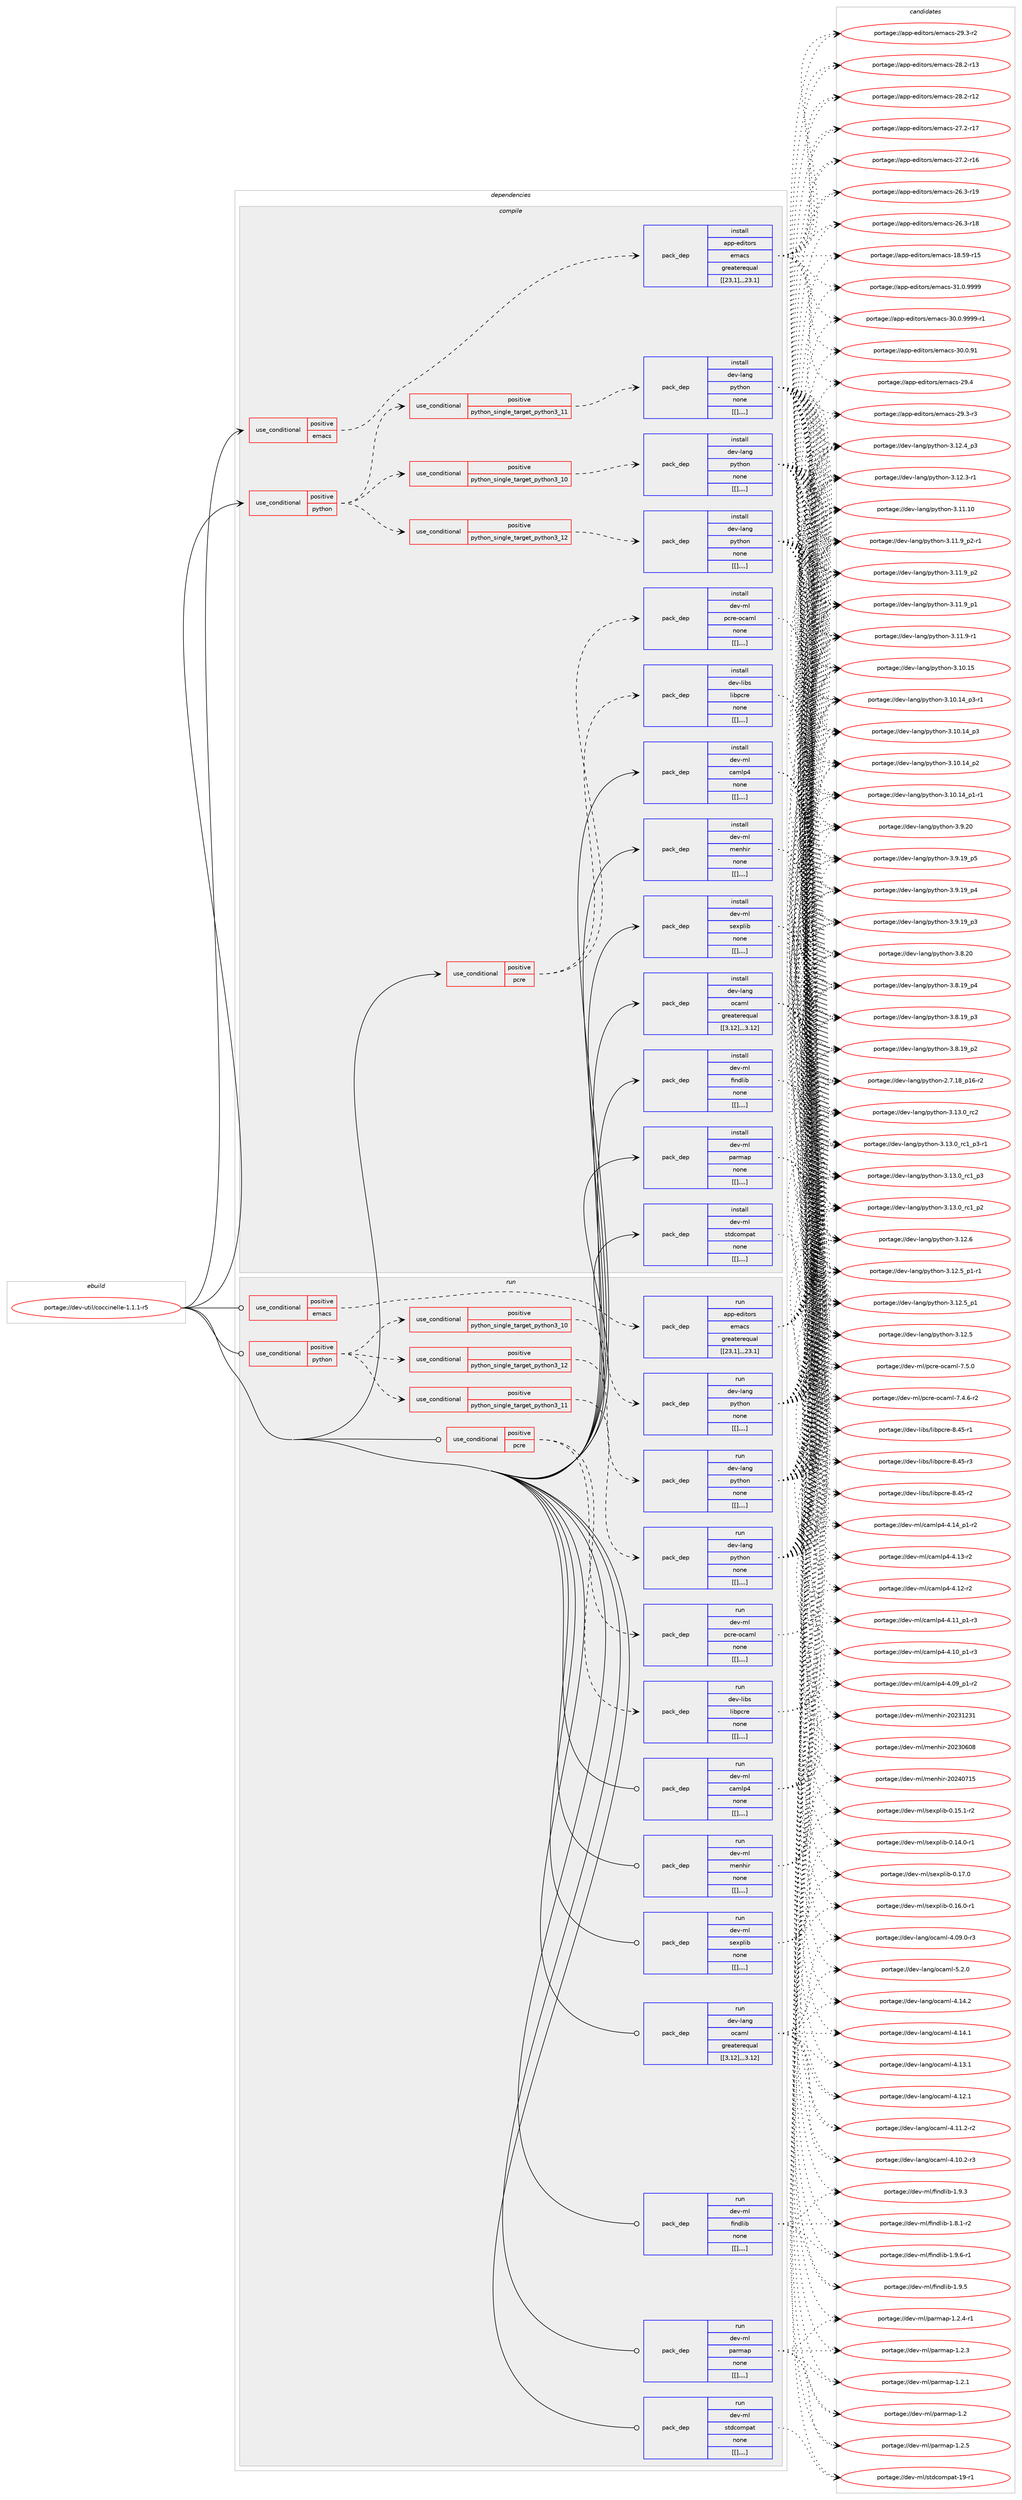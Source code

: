 digraph prolog {

# *************
# Graph options
# *************

newrank=true;
concentrate=true;
compound=true;
graph [rankdir=LR,fontname=Helvetica,fontsize=10,ranksep=1.5];#, ranksep=2.5, nodesep=0.2];
edge  [arrowhead=vee];
node  [fontname=Helvetica,fontsize=10];

# **********
# The ebuild
# **********

subgraph cluster_leftcol {
color=gray;
label=<<i>ebuild</i>>;
id [label="portage://dev-util/coccinelle-1.1.1-r5", color=red, width=4, href="../dev-util/coccinelle-1.1.1-r5.svg"];
}

# ****************
# The dependencies
# ****************

subgraph cluster_midcol {
color=gray;
label=<<i>dependencies</i>>;
subgraph cluster_compile {
fillcolor="#eeeeee";
style=filled;
label=<<i>compile</i>>;
subgraph cond61275 {
dependency215649 [label=<<TABLE BORDER="0" CELLBORDER="1" CELLSPACING="0" CELLPADDING="4"><TR><TD ROWSPAN="3" CELLPADDING="10">use_conditional</TD></TR><TR><TD>positive</TD></TR><TR><TD>emacs</TD></TR></TABLE>>, shape=none, color=red];
subgraph pack152978 {
dependency215650 [label=<<TABLE BORDER="0" CELLBORDER="1" CELLSPACING="0" CELLPADDING="4" WIDTH="220"><TR><TD ROWSPAN="6" CELLPADDING="30">pack_dep</TD></TR><TR><TD WIDTH="110">install</TD></TR><TR><TD>app-editors</TD></TR><TR><TD>emacs</TD></TR><TR><TD>greaterequal</TD></TR><TR><TD>[[23,1],,,23.1]</TD></TR></TABLE>>, shape=none, color=blue];
}
dependency215649:e -> dependency215650:w [weight=20,style="dashed",arrowhead="vee"];
}
id:e -> dependency215649:w [weight=20,style="solid",arrowhead="vee"];
subgraph cond61276 {
dependency215651 [label=<<TABLE BORDER="0" CELLBORDER="1" CELLSPACING="0" CELLPADDING="4"><TR><TD ROWSPAN="3" CELLPADDING="10">use_conditional</TD></TR><TR><TD>positive</TD></TR><TR><TD>pcre</TD></TR></TABLE>>, shape=none, color=red];
subgraph pack152979 {
dependency215652 [label=<<TABLE BORDER="0" CELLBORDER="1" CELLSPACING="0" CELLPADDING="4" WIDTH="220"><TR><TD ROWSPAN="6" CELLPADDING="30">pack_dep</TD></TR><TR><TD WIDTH="110">install</TD></TR><TR><TD>dev-libs</TD></TR><TR><TD>libpcre</TD></TR><TR><TD>none</TD></TR><TR><TD>[[],,,,]</TD></TR></TABLE>>, shape=none, color=blue];
}
dependency215651:e -> dependency215652:w [weight=20,style="dashed",arrowhead="vee"];
subgraph pack152980 {
dependency215653 [label=<<TABLE BORDER="0" CELLBORDER="1" CELLSPACING="0" CELLPADDING="4" WIDTH="220"><TR><TD ROWSPAN="6" CELLPADDING="30">pack_dep</TD></TR><TR><TD WIDTH="110">install</TD></TR><TR><TD>dev-ml</TD></TR><TR><TD>pcre-ocaml</TD></TR><TR><TD>none</TD></TR><TR><TD>[[],,,,]</TD></TR></TABLE>>, shape=none, color=blue];
}
dependency215651:e -> dependency215653:w [weight=20,style="dashed",arrowhead="vee"];
}
id:e -> dependency215651:w [weight=20,style="solid",arrowhead="vee"];
subgraph cond61277 {
dependency215654 [label=<<TABLE BORDER="0" CELLBORDER="1" CELLSPACING="0" CELLPADDING="4"><TR><TD ROWSPAN="3" CELLPADDING="10">use_conditional</TD></TR><TR><TD>positive</TD></TR><TR><TD>python</TD></TR></TABLE>>, shape=none, color=red];
subgraph cond61278 {
dependency215655 [label=<<TABLE BORDER="0" CELLBORDER="1" CELLSPACING="0" CELLPADDING="4"><TR><TD ROWSPAN="3" CELLPADDING="10">use_conditional</TD></TR><TR><TD>positive</TD></TR><TR><TD>python_single_target_python3_10</TD></TR></TABLE>>, shape=none, color=red];
subgraph pack152981 {
dependency215656 [label=<<TABLE BORDER="0" CELLBORDER="1" CELLSPACING="0" CELLPADDING="4" WIDTH="220"><TR><TD ROWSPAN="6" CELLPADDING="30">pack_dep</TD></TR><TR><TD WIDTH="110">install</TD></TR><TR><TD>dev-lang</TD></TR><TR><TD>python</TD></TR><TR><TD>none</TD></TR><TR><TD>[[],,,,]</TD></TR></TABLE>>, shape=none, color=blue];
}
dependency215655:e -> dependency215656:w [weight=20,style="dashed",arrowhead="vee"];
}
dependency215654:e -> dependency215655:w [weight=20,style="dashed",arrowhead="vee"];
subgraph cond61279 {
dependency215657 [label=<<TABLE BORDER="0" CELLBORDER="1" CELLSPACING="0" CELLPADDING="4"><TR><TD ROWSPAN="3" CELLPADDING="10">use_conditional</TD></TR><TR><TD>positive</TD></TR><TR><TD>python_single_target_python3_11</TD></TR></TABLE>>, shape=none, color=red];
subgraph pack152982 {
dependency215658 [label=<<TABLE BORDER="0" CELLBORDER="1" CELLSPACING="0" CELLPADDING="4" WIDTH="220"><TR><TD ROWSPAN="6" CELLPADDING="30">pack_dep</TD></TR><TR><TD WIDTH="110">install</TD></TR><TR><TD>dev-lang</TD></TR><TR><TD>python</TD></TR><TR><TD>none</TD></TR><TR><TD>[[],,,,]</TD></TR></TABLE>>, shape=none, color=blue];
}
dependency215657:e -> dependency215658:w [weight=20,style="dashed",arrowhead="vee"];
}
dependency215654:e -> dependency215657:w [weight=20,style="dashed",arrowhead="vee"];
subgraph cond61280 {
dependency215659 [label=<<TABLE BORDER="0" CELLBORDER="1" CELLSPACING="0" CELLPADDING="4"><TR><TD ROWSPAN="3" CELLPADDING="10">use_conditional</TD></TR><TR><TD>positive</TD></TR><TR><TD>python_single_target_python3_12</TD></TR></TABLE>>, shape=none, color=red];
subgraph pack152983 {
dependency215660 [label=<<TABLE BORDER="0" CELLBORDER="1" CELLSPACING="0" CELLPADDING="4" WIDTH="220"><TR><TD ROWSPAN="6" CELLPADDING="30">pack_dep</TD></TR><TR><TD WIDTH="110">install</TD></TR><TR><TD>dev-lang</TD></TR><TR><TD>python</TD></TR><TR><TD>none</TD></TR><TR><TD>[[],,,,]</TD></TR></TABLE>>, shape=none, color=blue];
}
dependency215659:e -> dependency215660:w [weight=20,style="dashed",arrowhead="vee"];
}
dependency215654:e -> dependency215659:w [weight=20,style="dashed",arrowhead="vee"];
}
id:e -> dependency215654:w [weight=20,style="solid",arrowhead="vee"];
subgraph pack152984 {
dependency215661 [label=<<TABLE BORDER="0" CELLBORDER="1" CELLSPACING="0" CELLPADDING="4" WIDTH="220"><TR><TD ROWSPAN="6" CELLPADDING="30">pack_dep</TD></TR><TR><TD WIDTH="110">install</TD></TR><TR><TD>dev-lang</TD></TR><TR><TD>ocaml</TD></TR><TR><TD>greaterequal</TD></TR><TR><TD>[[3,12],,,3.12]</TD></TR></TABLE>>, shape=none, color=blue];
}
id:e -> dependency215661:w [weight=20,style="solid",arrowhead="vee"];
subgraph pack152985 {
dependency215662 [label=<<TABLE BORDER="0" CELLBORDER="1" CELLSPACING="0" CELLPADDING="4" WIDTH="220"><TR><TD ROWSPAN="6" CELLPADDING="30">pack_dep</TD></TR><TR><TD WIDTH="110">install</TD></TR><TR><TD>dev-ml</TD></TR><TR><TD>camlp4</TD></TR><TR><TD>none</TD></TR><TR><TD>[[],,,,]</TD></TR></TABLE>>, shape=none, color=blue];
}
id:e -> dependency215662:w [weight=20,style="solid",arrowhead="vee"];
subgraph pack152986 {
dependency215663 [label=<<TABLE BORDER="0" CELLBORDER="1" CELLSPACING="0" CELLPADDING="4" WIDTH="220"><TR><TD ROWSPAN="6" CELLPADDING="30">pack_dep</TD></TR><TR><TD WIDTH="110">install</TD></TR><TR><TD>dev-ml</TD></TR><TR><TD>findlib</TD></TR><TR><TD>none</TD></TR><TR><TD>[[],,,,]</TD></TR></TABLE>>, shape=none, color=blue];
}
id:e -> dependency215663:w [weight=20,style="solid",arrowhead="vee"];
subgraph pack152987 {
dependency215664 [label=<<TABLE BORDER="0" CELLBORDER="1" CELLSPACING="0" CELLPADDING="4" WIDTH="220"><TR><TD ROWSPAN="6" CELLPADDING="30">pack_dep</TD></TR><TR><TD WIDTH="110">install</TD></TR><TR><TD>dev-ml</TD></TR><TR><TD>menhir</TD></TR><TR><TD>none</TD></TR><TR><TD>[[],,,,]</TD></TR></TABLE>>, shape=none, color=blue];
}
id:e -> dependency215664:w [weight=20,style="solid",arrowhead="vee"];
subgraph pack152988 {
dependency215665 [label=<<TABLE BORDER="0" CELLBORDER="1" CELLSPACING="0" CELLPADDING="4" WIDTH="220"><TR><TD ROWSPAN="6" CELLPADDING="30">pack_dep</TD></TR><TR><TD WIDTH="110">install</TD></TR><TR><TD>dev-ml</TD></TR><TR><TD>parmap</TD></TR><TR><TD>none</TD></TR><TR><TD>[[],,,,]</TD></TR></TABLE>>, shape=none, color=blue];
}
id:e -> dependency215665:w [weight=20,style="solid",arrowhead="vee"];
subgraph pack152989 {
dependency215666 [label=<<TABLE BORDER="0" CELLBORDER="1" CELLSPACING="0" CELLPADDING="4" WIDTH="220"><TR><TD ROWSPAN="6" CELLPADDING="30">pack_dep</TD></TR><TR><TD WIDTH="110">install</TD></TR><TR><TD>dev-ml</TD></TR><TR><TD>sexplib</TD></TR><TR><TD>none</TD></TR><TR><TD>[[],,,,]</TD></TR></TABLE>>, shape=none, color=blue];
}
id:e -> dependency215666:w [weight=20,style="solid",arrowhead="vee"];
subgraph pack152990 {
dependency215667 [label=<<TABLE BORDER="0" CELLBORDER="1" CELLSPACING="0" CELLPADDING="4" WIDTH="220"><TR><TD ROWSPAN="6" CELLPADDING="30">pack_dep</TD></TR><TR><TD WIDTH="110">install</TD></TR><TR><TD>dev-ml</TD></TR><TR><TD>stdcompat</TD></TR><TR><TD>none</TD></TR><TR><TD>[[],,,,]</TD></TR></TABLE>>, shape=none, color=blue];
}
id:e -> dependency215667:w [weight=20,style="solid",arrowhead="vee"];
}
subgraph cluster_compileandrun {
fillcolor="#eeeeee";
style=filled;
label=<<i>compile and run</i>>;
}
subgraph cluster_run {
fillcolor="#eeeeee";
style=filled;
label=<<i>run</i>>;
subgraph cond61281 {
dependency215668 [label=<<TABLE BORDER="0" CELLBORDER="1" CELLSPACING="0" CELLPADDING="4"><TR><TD ROWSPAN="3" CELLPADDING="10">use_conditional</TD></TR><TR><TD>positive</TD></TR><TR><TD>emacs</TD></TR></TABLE>>, shape=none, color=red];
subgraph pack152991 {
dependency215669 [label=<<TABLE BORDER="0" CELLBORDER="1" CELLSPACING="0" CELLPADDING="4" WIDTH="220"><TR><TD ROWSPAN="6" CELLPADDING="30">pack_dep</TD></TR><TR><TD WIDTH="110">run</TD></TR><TR><TD>app-editors</TD></TR><TR><TD>emacs</TD></TR><TR><TD>greaterequal</TD></TR><TR><TD>[[23,1],,,23.1]</TD></TR></TABLE>>, shape=none, color=blue];
}
dependency215668:e -> dependency215669:w [weight=20,style="dashed",arrowhead="vee"];
}
id:e -> dependency215668:w [weight=20,style="solid",arrowhead="odot"];
subgraph cond61282 {
dependency215670 [label=<<TABLE BORDER="0" CELLBORDER="1" CELLSPACING="0" CELLPADDING="4"><TR><TD ROWSPAN="3" CELLPADDING="10">use_conditional</TD></TR><TR><TD>positive</TD></TR><TR><TD>pcre</TD></TR></TABLE>>, shape=none, color=red];
subgraph pack152992 {
dependency215671 [label=<<TABLE BORDER="0" CELLBORDER="1" CELLSPACING="0" CELLPADDING="4" WIDTH="220"><TR><TD ROWSPAN="6" CELLPADDING="30">pack_dep</TD></TR><TR><TD WIDTH="110">run</TD></TR><TR><TD>dev-libs</TD></TR><TR><TD>libpcre</TD></TR><TR><TD>none</TD></TR><TR><TD>[[],,,,]</TD></TR></TABLE>>, shape=none, color=blue];
}
dependency215670:e -> dependency215671:w [weight=20,style="dashed",arrowhead="vee"];
subgraph pack152993 {
dependency215672 [label=<<TABLE BORDER="0" CELLBORDER="1" CELLSPACING="0" CELLPADDING="4" WIDTH="220"><TR><TD ROWSPAN="6" CELLPADDING="30">pack_dep</TD></TR><TR><TD WIDTH="110">run</TD></TR><TR><TD>dev-ml</TD></TR><TR><TD>pcre-ocaml</TD></TR><TR><TD>none</TD></TR><TR><TD>[[],,,,]</TD></TR></TABLE>>, shape=none, color=blue];
}
dependency215670:e -> dependency215672:w [weight=20,style="dashed",arrowhead="vee"];
}
id:e -> dependency215670:w [weight=20,style="solid",arrowhead="odot"];
subgraph cond61283 {
dependency215673 [label=<<TABLE BORDER="0" CELLBORDER="1" CELLSPACING="0" CELLPADDING="4"><TR><TD ROWSPAN="3" CELLPADDING="10">use_conditional</TD></TR><TR><TD>positive</TD></TR><TR><TD>python</TD></TR></TABLE>>, shape=none, color=red];
subgraph cond61284 {
dependency215674 [label=<<TABLE BORDER="0" CELLBORDER="1" CELLSPACING="0" CELLPADDING="4"><TR><TD ROWSPAN="3" CELLPADDING="10">use_conditional</TD></TR><TR><TD>positive</TD></TR><TR><TD>python_single_target_python3_10</TD></TR></TABLE>>, shape=none, color=red];
subgraph pack152994 {
dependency215675 [label=<<TABLE BORDER="0" CELLBORDER="1" CELLSPACING="0" CELLPADDING="4" WIDTH="220"><TR><TD ROWSPAN="6" CELLPADDING="30">pack_dep</TD></TR><TR><TD WIDTH="110">run</TD></TR><TR><TD>dev-lang</TD></TR><TR><TD>python</TD></TR><TR><TD>none</TD></TR><TR><TD>[[],,,,]</TD></TR></TABLE>>, shape=none, color=blue];
}
dependency215674:e -> dependency215675:w [weight=20,style="dashed",arrowhead="vee"];
}
dependency215673:e -> dependency215674:w [weight=20,style="dashed",arrowhead="vee"];
subgraph cond61285 {
dependency215676 [label=<<TABLE BORDER="0" CELLBORDER="1" CELLSPACING="0" CELLPADDING="4"><TR><TD ROWSPAN="3" CELLPADDING="10">use_conditional</TD></TR><TR><TD>positive</TD></TR><TR><TD>python_single_target_python3_11</TD></TR></TABLE>>, shape=none, color=red];
subgraph pack152995 {
dependency215677 [label=<<TABLE BORDER="0" CELLBORDER="1" CELLSPACING="0" CELLPADDING="4" WIDTH="220"><TR><TD ROWSPAN="6" CELLPADDING="30">pack_dep</TD></TR><TR><TD WIDTH="110">run</TD></TR><TR><TD>dev-lang</TD></TR><TR><TD>python</TD></TR><TR><TD>none</TD></TR><TR><TD>[[],,,,]</TD></TR></TABLE>>, shape=none, color=blue];
}
dependency215676:e -> dependency215677:w [weight=20,style="dashed",arrowhead="vee"];
}
dependency215673:e -> dependency215676:w [weight=20,style="dashed",arrowhead="vee"];
subgraph cond61286 {
dependency215678 [label=<<TABLE BORDER="0" CELLBORDER="1" CELLSPACING="0" CELLPADDING="4"><TR><TD ROWSPAN="3" CELLPADDING="10">use_conditional</TD></TR><TR><TD>positive</TD></TR><TR><TD>python_single_target_python3_12</TD></TR></TABLE>>, shape=none, color=red];
subgraph pack152996 {
dependency215679 [label=<<TABLE BORDER="0" CELLBORDER="1" CELLSPACING="0" CELLPADDING="4" WIDTH="220"><TR><TD ROWSPAN="6" CELLPADDING="30">pack_dep</TD></TR><TR><TD WIDTH="110">run</TD></TR><TR><TD>dev-lang</TD></TR><TR><TD>python</TD></TR><TR><TD>none</TD></TR><TR><TD>[[],,,,]</TD></TR></TABLE>>, shape=none, color=blue];
}
dependency215678:e -> dependency215679:w [weight=20,style="dashed",arrowhead="vee"];
}
dependency215673:e -> dependency215678:w [weight=20,style="dashed",arrowhead="vee"];
}
id:e -> dependency215673:w [weight=20,style="solid",arrowhead="odot"];
subgraph pack152997 {
dependency215680 [label=<<TABLE BORDER="0" CELLBORDER="1" CELLSPACING="0" CELLPADDING="4" WIDTH="220"><TR><TD ROWSPAN="6" CELLPADDING="30">pack_dep</TD></TR><TR><TD WIDTH="110">run</TD></TR><TR><TD>dev-lang</TD></TR><TR><TD>ocaml</TD></TR><TR><TD>greaterequal</TD></TR><TR><TD>[[3,12],,,3.12]</TD></TR></TABLE>>, shape=none, color=blue];
}
id:e -> dependency215680:w [weight=20,style="solid",arrowhead="odot"];
subgraph pack152998 {
dependency215681 [label=<<TABLE BORDER="0" CELLBORDER="1" CELLSPACING="0" CELLPADDING="4" WIDTH="220"><TR><TD ROWSPAN="6" CELLPADDING="30">pack_dep</TD></TR><TR><TD WIDTH="110">run</TD></TR><TR><TD>dev-ml</TD></TR><TR><TD>camlp4</TD></TR><TR><TD>none</TD></TR><TR><TD>[[],,,,]</TD></TR></TABLE>>, shape=none, color=blue];
}
id:e -> dependency215681:w [weight=20,style="solid",arrowhead="odot"];
subgraph pack152999 {
dependency215682 [label=<<TABLE BORDER="0" CELLBORDER="1" CELLSPACING="0" CELLPADDING="4" WIDTH="220"><TR><TD ROWSPAN="6" CELLPADDING="30">pack_dep</TD></TR><TR><TD WIDTH="110">run</TD></TR><TR><TD>dev-ml</TD></TR><TR><TD>findlib</TD></TR><TR><TD>none</TD></TR><TR><TD>[[],,,,]</TD></TR></TABLE>>, shape=none, color=blue];
}
id:e -> dependency215682:w [weight=20,style="solid",arrowhead="odot"];
subgraph pack153000 {
dependency215683 [label=<<TABLE BORDER="0" CELLBORDER="1" CELLSPACING="0" CELLPADDING="4" WIDTH="220"><TR><TD ROWSPAN="6" CELLPADDING="30">pack_dep</TD></TR><TR><TD WIDTH="110">run</TD></TR><TR><TD>dev-ml</TD></TR><TR><TD>menhir</TD></TR><TR><TD>none</TD></TR><TR><TD>[[],,,,]</TD></TR></TABLE>>, shape=none, color=blue];
}
id:e -> dependency215683:w [weight=20,style="solid",arrowhead="odot"];
subgraph pack153001 {
dependency215684 [label=<<TABLE BORDER="0" CELLBORDER="1" CELLSPACING="0" CELLPADDING="4" WIDTH="220"><TR><TD ROWSPAN="6" CELLPADDING="30">pack_dep</TD></TR><TR><TD WIDTH="110">run</TD></TR><TR><TD>dev-ml</TD></TR><TR><TD>parmap</TD></TR><TR><TD>none</TD></TR><TR><TD>[[],,,,]</TD></TR></TABLE>>, shape=none, color=blue];
}
id:e -> dependency215684:w [weight=20,style="solid",arrowhead="odot"];
subgraph pack153002 {
dependency215685 [label=<<TABLE BORDER="0" CELLBORDER="1" CELLSPACING="0" CELLPADDING="4" WIDTH="220"><TR><TD ROWSPAN="6" CELLPADDING="30">pack_dep</TD></TR><TR><TD WIDTH="110">run</TD></TR><TR><TD>dev-ml</TD></TR><TR><TD>sexplib</TD></TR><TR><TD>none</TD></TR><TR><TD>[[],,,,]</TD></TR></TABLE>>, shape=none, color=blue];
}
id:e -> dependency215685:w [weight=20,style="solid",arrowhead="odot"];
subgraph pack153003 {
dependency215686 [label=<<TABLE BORDER="0" CELLBORDER="1" CELLSPACING="0" CELLPADDING="4" WIDTH="220"><TR><TD ROWSPAN="6" CELLPADDING="30">pack_dep</TD></TR><TR><TD WIDTH="110">run</TD></TR><TR><TD>dev-ml</TD></TR><TR><TD>stdcompat</TD></TR><TR><TD>none</TD></TR><TR><TD>[[],,,,]</TD></TR></TABLE>>, shape=none, color=blue];
}
id:e -> dependency215686:w [weight=20,style="solid",arrowhead="odot"];
}
}

# **************
# The candidates
# **************

subgraph cluster_choices {
rank=same;
color=gray;
label=<<i>candidates</i>>;

subgraph choice152978 {
color=black;
nodesep=1;
choice971121124510110010511611111411547101109979911545514946484657575757 [label="portage://app-editors/emacs-31.0.9999", color=red, width=4,href="../app-editors/emacs-31.0.9999.svg"];
choice9711211245101100105116111114115471011099799115455148464846575757574511449 [label="portage://app-editors/emacs-30.0.9999-r1", color=red, width=4,href="../app-editors/emacs-30.0.9999-r1.svg"];
choice97112112451011001051161111141154710110997991154551484648465749 [label="portage://app-editors/emacs-30.0.91", color=red, width=4,href="../app-editors/emacs-30.0.91.svg"];
choice97112112451011001051161111141154710110997991154550574652 [label="portage://app-editors/emacs-29.4", color=red, width=4,href="../app-editors/emacs-29.4.svg"];
choice971121124510110010511611111411547101109979911545505746514511451 [label="portage://app-editors/emacs-29.3-r3", color=red, width=4,href="../app-editors/emacs-29.3-r3.svg"];
choice971121124510110010511611111411547101109979911545505746514511450 [label="portage://app-editors/emacs-29.3-r2", color=red, width=4,href="../app-editors/emacs-29.3-r2.svg"];
choice97112112451011001051161111141154710110997991154550564650451144951 [label="portage://app-editors/emacs-28.2-r13", color=red, width=4,href="../app-editors/emacs-28.2-r13.svg"];
choice97112112451011001051161111141154710110997991154550564650451144950 [label="portage://app-editors/emacs-28.2-r12", color=red, width=4,href="../app-editors/emacs-28.2-r12.svg"];
choice97112112451011001051161111141154710110997991154550554650451144955 [label="portage://app-editors/emacs-27.2-r17", color=red, width=4,href="../app-editors/emacs-27.2-r17.svg"];
choice97112112451011001051161111141154710110997991154550554650451144954 [label="portage://app-editors/emacs-27.2-r16", color=red, width=4,href="../app-editors/emacs-27.2-r16.svg"];
choice97112112451011001051161111141154710110997991154550544651451144957 [label="portage://app-editors/emacs-26.3-r19", color=red, width=4,href="../app-editors/emacs-26.3-r19.svg"];
choice97112112451011001051161111141154710110997991154550544651451144956 [label="portage://app-editors/emacs-26.3-r18", color=red, width=4,href="../app-editors/emacs-26.3-r18.svg"];
choice9711211245101100105116111114115471011099799115454956465357451144953 [label="portage://app-editors/emacs-18.59-r15", color=red, width=4,href="../app-editors/emacs-18.59-r15.svg"];
dependency215650:e -> choice971121124510110010511611111411547101109979911545514946484657575757:w [style=dotted,weight="100"];
dependency215650:e -> choice9711211245101100105116111114115471011099799115455148464846575757574511449:w [style=dotted,weight="100"];
dependency215650:e -> choice97112112451011001051161111141154710110997991154551484648465749:w [style=dotted,weight="100"];
dependency215650:e -> choice97112112451011001051161111141154710110997991154550574652:w [style=dotted,weight="100"];
dependency215650:e -> choice971121124510110010511611111411547101109979911545505746514511451:w [style=dotted,weight="100"];
dependency215650:e -> choice971121124510110010511611111411547101109979911545505746514511450:w [style=dotted,weight="100"];
dependency215650:e -> choice97112112451011001051161111141154710110997991154550564650451144951:w [style=dotted,weight="100"];
dependency215650:e -> choice97112112451011001051161111141154710110997991154550564650451144950:w [style=dotted,weight="100"];
dependency215650:e -> choice97112112451011001051161111141154710110997991154550554650451144955:w [style=dotted,weight="100"];
dependency215650:e -> choice97112112451011001051161111141154710110997991154550554650451144954:w [style=dotted,weight="100"];
dependency215650:e -> choice97112112451011001051161111141154710110997991154550544651451144957:w [style=dotted,weight="100"];
dependency215650:e -> choice97112112451011001051161111141154710110997991154550544651451144956:w [style=dotted,weight="100"];
dependency215650:e -> choice9711211245101100105116111114115471011099799115454956465357451144953:w [style=dotted,weight="100"];
}
subgraph choice152979 {
color=black;
nodesep=1;
choice100101118451081059811547108105981129911410145564652534511451 [label="portage://dev-libs/libpcre-8.45-r3", color=red, width=4,href="../dev-libs/libpcre-8.45-r3.svg"];
choice100101118451081059811547108105981129911410145564652534511450 [label="portage://dev-libs/libpcre-8.45-r2", color=red, width=4,href="../dev-libs/libpcre-8.45-r2.svg"];
choice100101118451081059811547108105981129911410145564652534511449 [label="portage://dev-libs/libpcre-8.45-r1", color=red, width=4,href="../dev-libs/libpcre-8.45-r1.svg"];
dependency215652:e -> choice100101118451081059811547108105981129911410145564652534511451:w [style=dotted,weight="100"];
dependency215652:e -> choice100101118451081059811547108105981129911410145564652534511450:w [style=dotted,weight="100"];
dependency215652:e -> choice100101118451081059811547108105981129911410145564652534511449:w [style=dotted,weight="100"];
}
subgraph choice152980 {
color=black;
nodesep=1;
choice100101118451091084711299114101451119997109108455546534648 [label="portage://dev-ml/pcre-ocaml-7.5.0", color=red, width=4,href="../dev-ml/pcre-ocaml-7.5.0.svg"];
choice1001011184510910847112991141014511199971091084555465246544511450 [label="portage://dev-ml/pcre-ocaml-7.4.6-r2", color=red, width=4,href="../dev-ml/pcre-ocaml-7.4.6-r2.svg"];
dependency215653:e -> choice100101118451091084711299114101451119997109108455546534648:w [style=dotted,weight="100"];
dependency215653:e -> choice1001011184510910847112991141014511199971091084555465246544511450:w [style=dotted,weight="100"];
}
subgraph choice152981 {
color=black;
nodesep=1;
choice10010111845108971101034711212111610411111045514649514648951149950 [label="portage://dev-lang/python-3.13.0_rc2", color=red, width=4,href="../dev-lang/python-3.13.0_rc2.svg"];
choice1001011184510897110103471121211161041111104551464951464895114994995112514511449 [label="portage://dev-lang/python-3.13.0_rc1_p3-r1", color=red, width=4,href="../dev-lang/python-3.13.0_rc1_p3-r1.svg"];
choice100101118451089711010347112121116104111110455146495146489511499499511251 [label="portage://dev-lang/python-3.13.0_rc1_p3", color=red, width=4,href="../dev-lang/python-3.13.0_rc1_p3.svg"];
choice100101118451089711010347112121116104111110455146495146489511499499511250 [label="portage://dev-lang/python-3.13.0_rc1_p2", color=red, width=4,href="../dev-lang/python-3.13.0_rc1_p2.svg"];
choice10010111845108971101034711212111610411111045514649504654 [label="portage://dev-lang/python-3.12.6", color=red, width=4,href="../dev-lang/python-3.12.6.svg"];
choice1001011184510897110103471121211161041111104551464950465395112494511449 [label="portage://dev-lang/python-3.12.5_p1-r1", color=red, width=4,href="../dev-lang/python-3.12.5_p1-r1.svg"];
choice100101118451089711010347112121116104111110455146495046539511249 [label="portage://dev-lang/python-3.12.5_p1", color=red, width=4,href="../dev-lang/python-3.12.5_p1.svg"];
choice10010111845108971101034711212111610411111045514649504653 [label="portage://dev-lang/python-3.12.5", color=red, width=4,href="../dev-lang/python-3.12.5.svg"];
choice100101118451089711010347112121116104111110455146495046529511251 [label="portage://dev-lang/python-3.12.4_p3", color=red, width=4,href="../dev-lang/python-3.12.4_p3.svg"];
choice100101118451089711010347112121116104111110455146495046514511449 [label="portage://dev-lang/python-3.12.3-r1", color=red, width=4,href="../dev-lang/python-3.12.3-r1.svg"];
choice1001011184510897110103471121211161041111104551464949464948 [label="portage://dev-lang/python-3.11.10", color=red, width=4,href="../dev-lang/python-3.11.10.svg"];
choice1001011184510897110103471121211161041111104551464949465795112504511449 [label="portage://dev-lang/python-3.11.9_p2-r1", color=red, width=4,href="../dev-lang/python-3.11.9_p2-r1.svg"];
choice100101118451089711010347112121116104111110455146494946579511250 [label="portage://dev-lang/python-3.11.9_p2", color=red, width=4,href="../dev-lang/python-3.11.9_p2.svg"];
choice100101118451089711010347112121116104111110455146494946579511249 [label="portage://dev-lang/python-3.11.9_p1", color=red, width=4,href="../dev-lang/python-3.11.9_p1.svg"];
choice100101118451089711010347112121116104111110455146494946574511449 [label="portage://dev-lang/python-3.11.9-r1", color=red, width=4,href="../dev-lang/python-3.11.9-r1.svg"];
choice1001011184510897110103471121211161041111104551464948464953 [label="portage://dev-lang/python-3.10.15", color=red, width=4,href="../dev-lang/python-3.10.15.svg"];
choice100101118451089711010347112121116104111110455146494846495295112514511449 [label="portage://dev-lang/python-3.10.14_p3-r1", color=red, width=4,href="../dev-lang/python-3.10.14_p3-r1.svg"];
choice10010111845108971101034711212111610411111045514649484649529511251 [label="portage://dev-lang/python-3.10.14_p3", color=red, width=4,href="../dev-lang/python-3.10.14_p3.svg"];
choice10010111845108971101034711212111610411111045514649484649529511250 [label="portage://dev-lang/python-3.10.14_p2", color=red, width=4,href="../dev-lang/python-3.10.14_p2.svg"];
choice100101118451089711010347112121116104111110455146494846495295112494511449 [label="portage://dev-lang/python-3.10.14_p1-r1", color=red, width=4,href="../dev-lang/python-3.10.14_p1-r1.svg"];
choice10010111845108971101034711212111610411111045514657465048 [label="portage://dev-lang/python-3.9.20", color=red, width=4,href="../dev-lang/python-3.9.20.svg"];
choice100101118451089711010347112121116104111110455146574649579511253 [label="portage://dev-lang/python-3.9.19_p5", color=red, width=4,href="../dev-lang/python-3.9.19_p5.svg"];
choice100101118451089711010347112121116104111110455146574649579511252 [label="portage://dev-lang/python-3.9.19_p4", color=red, width=4,href="../dev-lang/python-3.9.19_p4.svg"];
choice100101118451089711010347112121116104111110455146574649579511251 [label="portage://dev-lang/python-3.9.19_p3", color=red, width=4,href="../dev-lang/python-3.9.19_p3.svg"];
choice10010111845108971101034711212111610411111045514656465048 [label="portage://dev-lang/python-3.8.20", color=red, width=4,href="../dev-lang/python-3.8.20.svg"];
choice100101118451089711010347112121116104111110455146564649579511252 [label="portage://dev-lang/python-3.8.19_p4", color=red, width=4,href="../dev-lang/python-3.8.19_p4.svg"];
choice100101118451089711010347112121116104111110455146564649579511251 [label="portage://dev-lang/python-3.8.19_p3", color=red, width=4,href="../dev-lang/python-3.8.19_p3.svg"];
choice100101118451089711010347112121116104111110455146564649579511250 [label="portage://dev-lang/python-3.8.19_p2", color=red, width=4,href="../dev-lang/python-3.8.19_p2.svg"];
choice100101118451089711010347112121116104111110455046554649569511249544511450 [label="portage://dev-lang/python-2.7.18_p16-r2", color=red, width=4,href="../dev-lang/python-2.7.18_p16-r2.svg"];
dependency215656:e -> choice10010111845108971101034711212111610411111045514649514648951149950:w [style=dotted,weight="100"];
dependency215656:e -> choice1001011184510897110103471121211161041111104551464951464895114994995112514511449:w [style=dotted,weight="100"];
dependency215656:e -> choice100101118451089711010347112121116104111110455146495146489511499499511251:w [style=dotted,weight="100"];
dependency215656:e -> choice100101118451089711010347112121116104111110455146495146489511499499511250:w [style=dotted,weight="100"];
dependency215656:e -> choice10010111845108971101034711212111610411111045514649504654:w [style=dotted,weight="100"];
dependency215656:e -> choice1001011184510897110103471121211161041111104551464950465395112494511449:w [style=dotted,weight="100"];
dependency215656:e -> choice100101118451089711010347112121116104111110455146495046539511249:w [style=dotted,weight="100"];
dependency215656:e -> choice10010111845108971101034711212111610411111045514649504653:w [style=dotted,weight="100"];
dependency215656:e -> choice100101118451089711010347112121116104111110455146495046529511251:w [style=dotted,weight="100"];
dependency215656:e -> choice100101118451089711010347112121116104111110455146495046514511449:w [style=dotted,weight="100"];
dependency215656:e -> choice1001011184510897110103471121211161041111104551464949464948:w [style=dotted,weight="100"];
dependency215656:e -> choice1001011184510897110103471121211161041111104551464949465795112504511449:w [style=dotted,weight="100"];
dependency215656:e -> choice100101118451089711010347112121116104111110455146494946579511250:w [style=dotted,weight="100"];
dependency215656:e -> choice100101118451089711010347112121116104111110455146494946579511249:w [style=dotted,weight="100"];
dependency215656:e -> choice100101118451089711010347112121116104111110455146494946574511449:w [style=dotted,weight="100"];
dependency215656:e -> choice1001011184510897110103471121211161041111104551464948464953:w [style=dotted,weight="100"];
dependency215656:e -> choice100101118451089711010347112121116104111110455146494846495295112514511449:w [style=dotted,weight="100"];
dependency215656:e -> choice10010111845108971101034711212111610411111045514649484649529511251:w [style=dotted,weight="100"];
dependency215656:e -> choice10010111845108971101034711212111610411111045514649484649529511250:w [style=dotted,weight="100"];
dependency215656:e -> choice100101118451089711010347112121116104111110455146494846495295112494511449:w [style=dotted,weight="100"];
dependency215656:e -> choice10010111845108971101034711212111610411111045514657465048:w [style=dotted,weight="100"];
dependency215656:e -> choice100101118451089711010347112121116104111110455146574649579511253:w [style=dotted,weight="100"];
dependency215656:e -> choice100101118451089711010347112121116104111110455146574649579511252:w [style=dotted,weight="100"];
dependency215656:e -> choice100101118451089711010347112121116104111110455146574649579511251:w [style=dotted,weight="100"];
dependency215656:e -> choice10010111845108971101034711212111610411111045514656465048:w [style=dotted,weight="100"];
dependency215656:e -> choice100101118451089711010347112121116104111110455146564649579511252:w [style=dotted,weight="100"];
dependency215656:e -> choice100101118451089711010347112121116104111110455146564649579511251:w [style=dotted,weight="100"];
dependency215656:e -> choice100101118451089711010347112121116104111110455146564649579511250:w [style=dotted,weight="100"];
dependency215656:e -> choice100101118451089711010347112121116104111110455046554649569511249544511450:w [style=dotted,weight="100"];
}
subgraph choice152982 {
color=black;
nodesep=1;
choice10010111845108971101034711212111610411111045514649514648951149950 [label="portage://dev-lang/python-3.13.0_rc2", color=red, width=4,href="../dev-lang/python-3.13.0_rc2.svg"];
choice1001011184510897110103471121211161041111104551464951464895114994995112514511449 [label="portage://dev-lang/python-3.13.0_rc1_p3-r1", color=red, width=4,href="../dev-lang/python-3.13.0_rc1_p3-r1.svg"];
choice100101118451089711010347112121116104111110455146495146489511499499511251 [label="portage://dev-lang/python-3.13.0_rc1_p3", color=red, width=4,href="../dev-lang/python-3.13.0_rc1_p3.svg"];
choice100101118451089711010347112121116104111110455146495146489511499499511250 [label="portage://dev-lang/python-3.13.0_rc1_p2", color=red, width=4,href="../dev-lang/python-3.13.0_rc1_p2.svg"];
choice10010111845108971101034711212111610411111045514649504654 [label="portage://dev-lang/python-3.12.6", color=red, width=4,href="../dev-lang/python-3.12.6.svg"];
choice1001011184510897110103471121211161041111104551464950465395112494511449 [label="portage://dev-lang/python-3.12.5_p1-r1", color=red, width=4,href="../dev-lang/python-3.12.5_p1-r1.svg"];
choice100101118451089711010347112121116104111110455146495046539511249 [label="portage://dev-lang/python-3.12.5_p1", color=red, width=4,href="../dev-lang/python-3.12.5_p1.svg"];
choice10010111845108971101034711212111610411111045514649504653 [label="portage://dev-lang/python-3.12.5", color=red, width=4,href="../dev-lang/python-3.12.5.svg"];
choice100101118451089711010347112121116104111110455146495046529511251 [label="portage://dev-lang/python-3.12.4_p3", color=red, width=4,href="../dev-lang/python-3.12.4_p3.svg"];
choice100101118451089711010347112121116104111110455146495046514511449 [label="portage://dev-lang/python-3.12.3-r1", color=red, width=4,href="../dev-lang/python-3.12.3-r1.svg"];
choice1001011184510897110103471121211161041111104551464949464948 [label="portage://dev-lang/python-3.11.10", color=red, width=4,href="../dev-lang/python-3.11.10.svg"];
choice1001011184510897110103471121211161041111104551464949465795112504511449 [label="portage://dev-lang/python-3.11.9_p2-r1", color=red, width=4,href="../dev-lang/python-3.11.9_p2-r1.svg"];
choice100101118451089711010347112121116104111110455146494946579511250 [label="portage://dev-lang/python-3.11.9_p2", color=red, width=4,href="../dev-lang/python-3.11.9_p2.svg"];
choice100101118451089711010347112121116104111110455146494946579511249 [label="portage://dev-lang/python-3.11.9_p1", color=red, width=4,href="../dev-lang/python-3.11.9_p1.svg"];
choice100101118451089711010347112121116104111110455146494946574511449 [label="portage://dev-lang/python-3.11.9-r1", color=red, width=4,href="../dev-lang/python-3.11.9-r1.svg"];
choice1001011184510897110103471121211161041111104551464948464953 [label="portage://dev-lang/python-3.10.15", color=red, width=4,href="../dev-lang/python-3.10.15.svg"];
choice100101118451089711010347112121116104111110455146494846495295112514511449 [label="portage://dev-lang/python-3.10.14_p3-r1", color=red, width=4,href="../dev-lang/python-3.10.14_p3-r1.svg"];
choice10010111845108971101034711212111610411111045514649484649529511251 [label="portage://dev-lang/python-3.10.14_p3", color=red, width=4,href="../dev-lang/python-3.10.14_p3.svg"];
choice10010111845108971101034711212111610411111045514649484649529511250 [label="portage://dev-lang/python-3.10.14_p2", color=red, width=4,href="../dev-lang/python-3.10.14_p2.svg"];
choice100101118451089711010347112121116104111110455146494846495295112494511449 [label="portage://dev-lang/python-3.10.14_p1-r1", color=red, width=4,href="../dev-lang/python-3.10.14_p1-r1.svg"];
choice10010111845108971101034711212111610411111045514657465048 [label="portage://dev-lang/python-3.9.20", color=red, width=4,href="../dev-lang/python-3.9.20.svg"];
choice100101118451089711010347112121116104111110455146574649579511253 [label="portage://dev-lang/python-3.9.19_p5", color=red, width=4,href="../dev-lang/python-3.9.19_p5.svg"];
choice100101118451089711010347112121116104111110455146574649579511252 [label="portage://dev-lang/python-3.9.19_p4", color=red, width=4,href="../dev-lang/python-3.9.19_p4.svg"];
choice100101118451089711010347112121116104111110455146574649579511251 [label="portage://dev-lang/python-3.9.19_p3", color=red, width=4,href="../dev-lang/python-3.9.19_p3.svg"];
choice10010111845108971101034711212111610411111045514656465048 [label="portage://dev-lang/python-3.8.20", color=red, width=4,href="../dev-lang/python-3.8.20.svg"];
choice100101118451089711010347112121116104111110455146564649579511252 [label="portage://dev-lang/python-3.8.19_p4", color=red, width=4,href="../dev-lang/python-3.8.19_p4.svg"];
choice100101118451089711010347112121116104111110455146564649579511251 [label="portage://dev-lang/python-3.8.19_p3", color=red, width=4,href="../dev-lang/python-3.8.19_p3.svg"];
choice100101118451089711010347112121116104111110455146564649579511250 [label="portage://dev-lang/python-3.8.19_p2", color=red, width=4,href="../dev-lang/python-3.8.19_p2.svg"];
choice100101118451089711010347112121116104111110455046554649569511249544511450 [label="portage://dev-lang/python-2.7.18_p16-r2", color=red, width=4,href="../dev-lang/python-2.7.18_p16-r2.svg"];
dependency215658:e -> choice10010111845108971101034711212111610411111045514649514648951149950:w [style=dotted,weight="100"];
dependency215658:e -> choice1001011184510897110103471121211161041111104551464951464895114994995112514511449:w [style=dotted,weight="100"];
dependency215658:e -> choice100101118451089711010347112121116104111110455146495146489511499499511251:w [style=dotted,weight="100"];
dependency215658:e -> choice100101118451089711010347112121116104111110455146495146489511499499511250:w [style=dotted,weight="100"];
dependency215658:e -> choice10010111845108971101034711212111610411111045514649504654:w [style=dotted,weight="100"];
dependency215658:e -> choice1001011184510897110103471121211161041111104551464950465395112494511449:w [style=dotted,weight="100"];
dependency215658:e -> choice100101118451089711010347112121116104111110455146495046539511249:w [style=dotted,weight="100"];
dependency215658:e -> choice10010111845108971101034711212111610411111045514649504653:w [style=dotted,weight="100"];
dependency215658:e -> choice100101118451089711010347112121116104111110455146495046529511251:w [style=dotted,weight="100"];
dependency215658:e -> choice100101118451089711010347112121116104111110455146495046514511449:w [style=dotted,weight="100"];
dependency215658:e -> choice1001011184510897110103471121211161041111104551464949464948:w [style=dotted,weight="100"];
dependency215658:e -> choice1001011184510897110103471121211161041111104551464949465795112504511449:w [style=dotted,weight="100"];
dependency215658:e -> choice100101118451089711010347112121116104111110455146494946579511250:w [style=dotted,weight="100"];
dependency215658:e -> choice100101118451089711010347112121116104111110455146494946579511249:w [style=dotted,weight="100"];
dependency215658:e -> choice100101118451089711010347112121116104111110455146494946574511449:w [style=dotted,weight="100"];
dependency215658:e -> choice1001011184510897110103471121211161041111104551464948464953:w [style=dotted,weight="100"];
dependency215658:e -> choice100101118451089711010347112121116104111110455146494846495295112514511449:w [style=dotted,weight="100"];
dependency215658:e -> choice10010111845108971101034711212111610411111045514649484649529511251:w [style=dotted,weight="100"];
dependency215658:e -> choice10010111845108971101034711212111610411111045514649484649529511250:w [style=dotted,weight="100"];
dependency215658:e -> choice100101118451089711010347112121116104111110455146494846495295112494511449:w [style=dotted,weight="100"];
dependency215658:e -> choice10010111845108971101034711212111610411111045514657465048:w [style=dotted,weight="100"];
dependency215658:e -> choice100101118451089711010347112121116104111110455146574649579511253:w [style=dotted,weight="100"];
dependency215658:e -> choice100101118451089711010347112121116104111110455146574649579511252:w [style=dotted,weight="100"];
dependency215658:e -> choice100101118451089711010347112121116104111110455146574649579511251:w [style=dotted,weight="100"];
dependency215658:e -> choice10010111845108971101034711212111610411111045514656465048:w [style=dotted,weight="100"];
dependency215658:e -> choice100101118451089711010347112121116104111110455146564649579511252:w [style=dotted,weight="100"];
dependency215658:e -> choice100101118451089711010347112121116104111110455146564649579511251:w [style=dotted,weight="100"];
dependency215658:e -> choice100101118451089711010347112121116104111110455146564649579511250:w [style=dotted,weight="100"];
dependency215658:e -> choice100101118451089711010347112121116104111110455046554649569511249544511450:w [style=dotted,weight="100"];
}
subgraph choice152983 {
color=black;
nodesep=1;
choice10010111845108971101034711212111610411111045514649514648951149950 [label="portage://dev-lang/python-3.13.0_rc2", color=red, width=4,href="../dev-lang/python-3.13.0_rc2.svg"];
choice1001011184510897110103471121211161041111104551464951464895114994995112514511449 [label="portage://dev-lang/python-3.13.0_rc1_p3-r1", color=red, width=4,href="../dev-lang/python-3.13.0_rc1_p3-r1.svg"];
choice100101118451089711010347112121116104111110455146495146489511499499511251 [label="portage://dev-lang/python-3.13.0_rc1_p3", color=red, width=4,href="../dev-lang/python-3.13.0_rc1_p3.svg"];
choice100101118451089711010347112121116104111110455146495146489511499499511250 [label="portage://dev-lang/python-3.13.0_rc1_p2", color=red, width=4,href="../dev-lang/python-3.13.0_rc1_p2.svg"];
choice10010111845108971101034711212111610411111045514649504654 [label="portage://dev-lang/python-3.12.6", color=red, width=4,href="../dev-lang/python-3.12.6.svg"];
choice1001011184510897110103471121211161041111104551464950465395112494511449 [label="portage://dev-lang/python-3.12.5_p1-r1", color=red, width=4,href="../dev-lang/python-3.12.5_p1-r1.svg"];
choice100101118451089711010347112121116104111110455146495046539511249 [label="portage://dev-lang/python-3.12.5_p1", color=red, width=4,href="../dev-lang/python-3.12.5_p1.svg"];
choice10010111845108971101034711212111610411111045514649504653 [label="portage://dev-lang/python-3.12.5", color=red, width=4,href="../dev-lang/python-3.12.5.svg"];
choice100101118451089711010347112121116104111110455146495046529511251 [label="portage://dev-lang/python-3.12.4_p3", color=red, width=4,href="../dev-lang/python-3.12.4_p3.svg"];
choice100101118451089711010347112121116104111110455146495046514511449 [label="portage://dev-lang/python-3.12.3-r1", color=red, width=4,href="../dev-lang/python-3.12.3-r1.svg"];
choice1001011184510897110103471121211161041111104551464949464948 [label="portage://dev-lang/python-3.11.10", color=red, width=4,href="../dev-lang/python-3.11.10.svg"];
choice1001011184510897110103471121211161041111104551464949465795112504511449 [label="portage://dev-lang/python-3.11.9_p2-r1", color=red, width=4,href="../dev-lang/python-3.11.9_p2-r1.svg"];
choice100101118451089711010347112121116104111110455146494946579511250 [label="portage://dev-lang/python-3.11.9_p2", color=red, width=4,href="../dev-lang/python-3.11.9_p2.svg"];
choice100101118451089711010347112121116104111110455146494946579511249 [label="portage://dev-lang/python-3.11.9_p1", color=red, width=4,href="../dev-lang/python-3.11.9_p1.svg"];
choice100101118451089711010347112121116104111110455146494946574511449 [label="portage://dev-lang/python-3.11.9-r1", color=red, width=4,href="../dev-lang/python-3.11.9-r1.svg"];
choice1001011184510897110103471121211161041111104551464948464953 [label="portage://dev-lang/python-3.10.15", color=red, width=4,href="../dev-lang/python-3.10.15.svg"];
choice100101118451089711010347112121116104111110455146494846495295112514511449 [label="portage://dev-lang/python-3.10.14_p3-r1", color=red, width=4,href="../dev-lang/python-3.10.14_p3-r1.svg"];
choice10010111845108971101034711212111610411111045514649484649529511251 [label="portage://dev-lang/python-3.10.14_p3", color=red, width=4,href="../dev-lang/python-3.10.14_p3.svg"];
choice10010111845108971101034711212111610411111045514649484649529511250 [label="portage://dev-lang/python-3.10.14_p2", color=red, width=4,href="../dev-lang/python-3.10.14_p2.svg"];
choice100101118451089711010347112121116104111110455146494846495295112494511449 [label="portage://dev-lang/python-3.10.14_p1-r1", color=red, width=4,href="../dev-lang/python-3.10.14_p1-r1.svg"];
choice10010111845108971101034711212111610411111045514657465048 [label="portage://dev-lang/python-3.9.20", color=red, width=4,href="../dev-lang/python-3.9.20.svg"];
choice100101118451089711010347112121116104111110455146574649579511253 [label="portage://dev-lang/python-3.9.19_p5", color=red, width=4,href="../dev-lang/python-3.9.19_p5.svg"];
choice100101118451089711010347112121116104111110455146574649579511252 [label="portage://dev-lang/python-3.9.19_p4", color=red, width=4,href="../dev-lang/python-3.9.19_p4.svg"];
choice100101118451089711010347112121116104111110455146574649579511251 [label="portage://dev-lang/python-3.9.19_p3", color=red, width=4,href="../dev-lang/python-3.9.19_p3.svg"];
choice10010111845108971101034711212111610411111045514656465048 [label="portage://dev-lang/python-3.8.20", color=red, width=4,href="../dev-lang/python-3.8.20.svg"];
choice100101118451089711010347112121116104111110455146564649579511252 [label="portage://dev-lang/python-3.8.19_p4", color=red, width=4,href="../dev-lang/python-3.8.19_p4.svg"];
choice100101118451089711010347112121116104111110455146564649579511251 [label="portage://dev-lang/python-3.8.19_p3", color=red, width=4,href="../dev-lang/python-3.8.19_p3.svg"];
choice100101118451089711010347112121116104111110455146564649579511250 [label="portage://dev-lang/python-3.8.19_p2", color=red, width=4,href="../dev-lang/python-3.8.19_p2.svg"];
choice100101118451089711010347112121116104111110455046554649569511249544511450 [label="portage://dev-lang/python-2.7.18_p16-r2", color=red, width=4,href="../dev-lang/python-2.7.18_p16-r2.svg"];
dependency215660:e -> choice10010111845108971101034711212111610411111045514649514648951149950:w [style=dotted,weight="100"];
dependency215660:e -> choice1001011184510897110103471121211161041111104551464951464895114994995112514511449:w [style=dotted,weight="100"];
dependency215660:e -> choice100101118451089711010347112121116104111110455146495146489511499499511251:w [style=dotted,weight="100"];
dependency215660:e -> choice100101118451089711010347112121116104111110455146495146489511499499511250:w [style=dotted,weight="100"];
dependency215660:e -> choice10010111845108971101034711212111610411111045514649504654:w [style=dotted,weight="100"];
dependency215660:e -> choice1001011184510897110103471121211161041111104551464950465395112494511449:w [style=dotted,weight="100"];
dependency215660:e -> choice100101118451089711010347112121116104111110455146495046539511249:w [style=dotted,weight="100"];
dependency215660:e -> choice10010111845108971101034711212111610411111045514649504653:w [style=dotted,weight="100"];
dependency215660:e -> choice100101118451089711010347112121116104111110455146495046529511251:w [style=dotted,weight="100"];
dependency215660:e -> choice100101118451089711010347112121116104111110455146495046514511449:w [style=dotted,weight="100"];
dependency215660:e -> choice1001011184510897110103471121211161041111104551464949464948:w [style=dotted,weight="100"];
dependency215660:e -> choice1001011184510897110103471121211161041111104551464949465795112504511449:w [style=dotted,weight="100"];
dependency215660:e -> choice100101118451089711010347112121116104111110455146494946579511250:w [style=dotted,weight="100"];
dependency215660:e -> choice100101118451089711010347112121116104111110455146494946579511249:w [style=dotted,weight="100"];
dependency215660:e -> choice100101118451089711010347112121116104111110455146494946574511449:w [style=dotted,weight="100"];
dependency215660:e -> choice1001011184510897110103471121211161041111104551464948464953:w [style=dotted,weight="100"];
dependency215660:e -> choice100101118451089711010347112121116104111110455146494846495295112514511449:w [style=dotted,weight="100"];
dependency215660:e -> choice10010111845108971101034711212111610411111045514649484649529511251:w [style=dotted,weight="100"];
dependency215660:e -> choice10010111845108971101034711212111610411111045514649484649529511250:w [style=dotted,weight="100"];
dependency215660:e -> choice100101118451089711010347112121116104111110455146494846495295112494511449:w [style=dotted,weight="100"];
dependency215660:e -> choice10010111845108971101034711212111610411111045514657465048:w [style=dotted,weight="100"];
dependency215660:e -> choice100101118451089711010347112121116104111110455146574649579511253:w [style=dotted,weight="100"];
dependency215660:e -> choice100101118451089711010347112121116104111110455146574649579511252:w [style=dotted,weight="100"];
dependency215660:e -> choice100101118451089711010347112121116104111110455146574649579511251:w [style=dotted,weight="100"];
dependency215660:e -> choice10010111845108971101034711212111610411111045514656465048:w [style=dotted,weight="100"];
dependency215660:e -> choice100101118451089711010347112121116104111110455146564649579511252:w [style=dotted,weight="100"];
dependency215660:e -> choice100101118451089711010347112121116104111110455146564649579511251:w [style=dotted,weight="100"];
dependency215660:e -> choice100101118451089711010347112121116104111110455146564649579511250:w [style=dotted,weight="100"];
dependency215660:e -> choice100101118451089711010347112121116104111110455046554649569511249544511450:w [style=dotted,weight="100"];
}
subgraph choice152984 {
color=black;
nodesep=1;
choice1001011184510897110103471119997109108455346504648 [label="portage://dev-lang/ocaml-5.2.0", color=red, width=4,href="../dev-lang/ocaml-5.2.0.svg"];
choice100101118451089711010347111999710910845524649524650 [label="portage://dev-lang/ocaml-4.14.2", color=red, width=4,href="../dev-lang/ocaml-4.14.2.svg"];
choice100101118451089711010347111999710910845524649524649 [label="portage://dev-lang/ocaml-4.14.1", color=red, width=4,href="../dev-lang/ocaml-4.14.1.svg"];
choice100101118451089711010347111999710910845524649514649 [label="portage://dev-lang/ocaml-4.13.1", color=red, width=4,href="../dev-lang/ocaml-4.13.1.svg"];
choice100101118451089711010347111999710910845524649504649 [label="portage://dev-lang/ocaml-4.12.1", color=red, width=4,href="../dev-lang/ocaml-4.12.1.svg"];
choice1001011184510897110103471119997109108455246494946504511450 [label="portage://dev-lang/ocaml-4.11.2-r2", color=red, width=4,href="../dev-lang/ocaml-4.11.2-r2.svg"];
choice1001011184510897110103471119997109108455246494846504511451 [label="portage://dev-lang/ocaml-4.10.2-r3", color=red, width=4,href="../dev-lang/ocaml-4.10.2-r3.svg"];
choice1001011184510897110103471119997109108455246485746484511451 [label="portage://dev-lang/ocaml-4.09.0-r3", color=red, width=4,href="../dev-lang/ocaml-4.09.0-r3.svg"];
dependency215661:e -> choice1001011184510897110103471119997109108455346504648:w [style=dotted,weight="100"];
dependency215661:e -> choice100101118451089711010347111999710910845524649524650:w [style=dotted,weight="100"];
dependency215661:e -> choice100101118451089711010347111999710910845524649524649:w [style=dotted,weight="100"];
dependency215661:e -> choice100101118451089711010347111999710910845524649514649:w [style=dotted,weight="100"];
dependency215661:e -> choice100101118451089711010347111999710910845524649504649:w [style=dotted,weight="100"];
dependency215661:e -> choice1001011184510897110103471119997109108455246494946504511450:w [style=dotted,weight="100"];
dependency215661:e -> choice1001011184510897110103471119997109108455246494846504511451:w [style=dotted,weight="100"];
dependency215661:e -> choice1001011184510897110103471119997109108455246485746484511451:w [style=dotted,weight="100"];
}
subgraph choice152985 {
color=black;
nodesep=1;
choice1001011184510910847999710910811252455246495295112494511450 [label="portage://dev-ml/camlp4-4.14_p1-r2", color=red, width=4,href="../dev-ml/camlp4-4.14_p1-r2.svg"];
choice100101118451091084799971091081125245524649514511450 [label="portage://dev-ml/camlp4-4.13-r2", color=red, width=4,href="../dev-ml/camlp4-4.13-r2.svg"];
choice100101118451091084799971091081125245524649504511450 [label="portage://dev-ml/camlp4-4.12-r2", color=red, width=4,href="../dev-ml/camlp4-4.12-r2.svg"];
choice1001011184510910847999710910811252455246494995112494511451 [label="portage://dev-ml/camlp4-4.11_p1-r3", color=red, width=4,href="../dev-ml/camlp4-4.11_p1-r3.svg"];
choice1001011184510910847999710910811252455246494895112494511451 [label="portage://dev-ml/camlp4-4.10_p1-r3", color=red, width=4,href="../dev-ml/camlp4-4.10_p1-r3.svg"];
choice1001011184510910847999710910811252455246485795112494511450 [label="portage://dev-ml/camlp4-4.09_p1-r2", color=red, width=4,href="../dev-ml/camlp4-4.09_p1-r2.svg"];
dependency215662:e -> choice1001011184510910847999710910811252455246495295112494511450:w [style=dotted,weight="100"];
dependency215662:e -> choice100101118451091084799971091081125245524649514511450:w [style=dotted,weight="100"];
dependency215662:e -> choice100101118451091084799971091081125245524649504511450:w [style=dotted,weight="100"];
dependency215662:e -> choice1001011184510910847999710910811252455246494995112494511451:w [style=dotted,weight="100"];
dependency215662:e -> choice1001011184510910847999710910811252455246494895112494511451:w [style=dotted,weight="100"];
dependency215662:e -> choice1001011184510910847999710910811252455246485795112494511450:w [style=dotted,weight="100"];
}
subgraph choice152986 {
color=black;
nodesep=1;
choice1001011184510910847102105110100108105984549465746544511449 [label="portage://dev-ml/findlib-1.9.6-r1", color=red, width=4,href="../dev-ml/findlib-1.9.6-r1.svg"];
choice100101118451091084710210511010010810598454946574653 [label="portage://dev-ml/findlib-1.9.5", color=red, width=4,href="../dev-ml/findlib-1.9.5.svg"];
choice100101118451091084710210511010010810598454946574651 [label="portage://dev-ml/findlib-1.9.3", color=red, width=4,href="../dev-ml/findlib-1.9.3.svg"];
choice1001011184510910847102105110100108105984549465646494511450 [label="portage://dev-ml/findlib-1.8.1-r2", color=red, width=4,href="../dev-ml/findlib-1.8.1-r2.svg"];
dependency215663:e -> choice1001011184510910847102105110100108105984549465746544511449:w [style=dotted,weight="100"];
dependency215663:e -> choice100101118451091084710210511010010810598454946574653:w [style=dotted,weight="100"];
dependency215663:e -> choice100101118451091084710210511010010810598454946574651:w [style=dotted,weight="100"];
dependency215663:e -> choice1001011184510910847102105110100108105984549465646494511450:w [style=dotted,weight="100"];
}
subgraph choice152987 {
color=black;
nodesep=1;
choice1001011184510910847109101110104105114455048505248554953 [label="portage://dev-ml/menhir-20240715", color=red, width=4,href="../dev-ml/menhir-20240715.svg"];
choice1001011184510910847109101110104105114455048505149505149 [label="portage://dev-ml/menhir-20231231", color=red, width=4,href="../dev-ml/menhir-20231231.svg"];
choice1001011184510910847109101110104105114455048505148544856 [label="portage://dev-ml/menhir-20230608", color=red, width=4,href="../dev-ml/menhir-20230608.svg"];
dependency215664:e -> choice1001011184510910847109101110104105114455048505248554953:w [style=dotted,weight="100"];
dependency215664:e -> choice1001011184510910847109101110104105114455048505149505149:w [style=dotted,weight="100"];
dependency215664:e -> choice1001011184510910847109101110104105114455048505148544856:w [style=dotted,weight="100"];
}
subgraph choice152988 {
color=black;
nodesep=1;
choice10010111845109108471129711410997112454946504653 [label="portage://dev-ml/parmap-1.2.5", color=red, width=4,href="../dev-ml/parmap-1.2.5.svg"];
choice100101118451091084711297114109971124549465046524511449 [label="portage://dev-ml/parmap-1.2.4-r1", color=red, width=4,href="../dev-ml/parmap-1.2.4-r1.svg"];
choice10010111845109108471129711410997112454946504651 [label="portage://dev-ml/parmap-1.2.3", color=red, width=4,href="../dev-ml/parmap-1.2.3.svg"];
choice10010111845109108471129711410997112454946504649 [label="portage://dev-ml/parmap-1.2.1", color=red, width=4,href="../dev-ml/parmap-1.2.1.svg"];
choice1001011184510910847112971141099711245494650 [label="portage://dev-ml/parmap-1.2", color=red, width=4,href="../dev-ml/parmap-1.2.svg"];
dependency215665:e -> choice10010111845109108471129711410997112454946504653:w [style=dotted,weight="100"];
dependency215665:e -> choice100101118451091084711297114109971124549465046524511449:w [style=dotted,weight="100"];
dependency215665:e -> choice10010111845109108471129711410997112454946504651:w [style=dotted,weight="100"];
dependency215665:e -> choice10010111845109108471129711410997112454946504649:w [style=dotted,weight="100"];
dependency215665:e -> choice1001011184510910847112971141099711245494650:w [style=dotted,weight="100"];
}
subgraph choice152989 {
color=black;
nodesep=1;
choice10010111845109108471151011201121081059845484649554648 [label="portage://dev-ml/sexplib-0.17.0", color=red, width=4,href="../dev-ml/sexplib-0.17.0.svg"];
choice100101118451091084711510112011210810598454846495446484511449 [label="portage://dev-ml/sexplib-0.16.0-r1", color=red, width=4,href="../dev-ml/sexplib-0.16.0-r1.svg"];
choice100101118451091084711510112011210810598454846495346494511450 [label="portage://dev-ml/sexplib-0.15.1-r2", color=red, width=4,href="../dev-ml/sexplib-0.15.1-r2.svg"];
choice100101118451091084711510112011210810598454846495246484511449 [label="portage://dev-ml/sexplib-0.14.0-r1", color=red, width=4,href="../dev-ml/sexplib-0.14.0-r1.svg"];
dependency215666:e -> choice10010111845109108471151011201121081059845484649554648:w [style=dotted,weight="100"];
dependency215666:e -> choice100101118451091084711510112011210810598454846495446484511449:w [style=dotted,weight="100"];
dependency215666:e -> choice100101118451091084711510112011210810598454846495346494511450:w [style=dotted,weight="100"];
dependency215666:e -> choice100101118451091084711510112011210810598454846495246484511449:w [style=dotted,weight="100"];
}
subgraph choice152990 {
color=black;
nodesep=1;
choice100101118451091084711511610099111109112971164549574511449 [label="portage://dev-ml/stdcompat-19-r1", color=red, width=4,href="../dev-ml/stdcompat-19-r1.svg"];
dependency215667:e -> choice100101118451091084711511610099111109112971164549574511449:w [style=dotted,weight="100"];
}
subgraph choice152991 {
color=black;
nodesep=1;
choice971121124510110010511611111411547101109979911545514946484657575757 [label="portage://app-editors/emacs-31.0.9999", color=red, width=4,href="../app-editors/emacs-31.0.9999.svg"];
choice9711211245101100105116111114115471011099799115455148464846575757574511449 [label="portage://app-editors/emacs-30.0.9999-r1", color=red, width=4,href="../app-editors/emacs-30.0.9999-r1.svg"];
choice97112112451011001051161111141154710110997991154551484648465749 [label="portage://app-editors/emacs-30.0.91", color=red, width=4,href="../app-editors/emacs-30.0.91.svg"];
choice97112112451011001051161111141154710110997991154550574652 [label="portage://app-editors/emacs-29.4", color=red, width=4,href="../app-editors/emacs-29.4.svg"];
choice971121124510110010511611111411547101109979911545505746514511451 [label="portage://app-editors/emacs-29.3-r3", color=red, width=4,href="../app-editors/emacs-29.3-r3.svg"];
choice971121124510110010511611111411547101109979911545505746514511450 [label="portage://app-editors/emacs-29.3-r2", color=red, width=4,href="../app-editors/emacs-29.3-r2.svg"];
choice97112112451011001051161111141154710110997991154550564650451144951 [label="portage://app-editors/emacs-28.2-r13", color=red, width=4,href="../app-editors/emacs-28.2-r13.svg"];
choice97112112451011001051161111141154710110997991154550564650451144950 [label="portage://app-editors/emacs-28.2-r12", color=red, width=4,href="../app-editors/emacs-28.2-r12.svg"];
choice97112112451011001051161111141154710110997991154550554650451144955 [label="portage://app-editors/emacs-27.2-r17", color=red, width=4,href="../app-editors/emacs-27.2-r17.svg"];
choice97112112451011001051161111141154710110997991154550554650451144954 [label="portage://app-editors/emacs-27.2-r16", color=red, width=4,href="../app-editors/emacs-27.2-r16.svg"];
choice97112112451011001051161111141154710110997991154550544651451144957 [label="portage://app-editors/emacs-26.3-r19", color=red, width=4,href="../app-editors/emacs-26.3-r19.svg"];
choice97112112451011001051161111141154710110997991154550544651451144956 [label="portage://app-editors/emacs-26.3-r18", color=red, width=4,href="../app-editors/emacs-26.3-r18.svg"];
choice9711211245101100105116111114115471011099799115454956465357451144953 [label="portage://app-editors/emacs-18.59-r15", color=red, width=4,href="../app-editors/emacs-18.59-r15.svg"];
dependency215669:e -> choice971121124510110010511611111411547101109979911545514946484657575757:w [style=dotted,weight="100"];
dependency215669:e -> choice9711211245101100105116111114115471011099799115455148464846575757574511449:w [style=dotted,weight="100"];
dependency215669:e -> choice97112112451011001051161111141154710110997991154551484648465749:w [style=dotted,weight="100"];
dependency215669:e -> choice97112112451011001051161111141154710110997991154550574652:w [style=dotted,weight="100"];
dependency215669:e -> choice971121124510110010511611111411547101109979911545505746514511451:w [style=dotted,weight="100"];
dependency215669:e -> choice971121124510110010511611111411547101109979911545505746514511450:w [style=dotted,weight="100"];
dependency215669:e -> choice97112112451011001051161111141154710110997991154550564650451144951:w [style=dotted,weight="100"];
dependency215669:e -> choice97112112451011001051161111141154710110997991154550564650451144950:w [style=dotted,weight="100"];
dependency215669:e -> choice97112112451011001051161111141154710110997991154550554650451144955:w [style=dotted,weight="100"];
dependency215669:e -> choice97112112451011001051161111141154710110997991154550554650451144954:w [style=dotted,weight="100"];
dependency215669:e -> choice97112112451011001051161111141154710110997991154550544651451144957:w [style=dotted,weight="100"];
dependency215669:e -> choice97112112451011001051161111141154710110997991154550544651451144956:w [style=dotted,weight="100"];
dependency215669:e -> choice9711211245101100105116111114115471011099799115454956465357451144953:w [style=dotted,weight="100"];
}
subgraph choice152992 {
color=black;
nodesep=1;
choice100101118451081059811547108105981129911410145564652534511451 [label="portage://dev-libs/libpcre-8.45-r3", color=red, width=4,href="../dev-libs/libpcre-8.45-r3.svg"];
choice100101118451081059811547108105981129911410145564652534511450 [label="portage://dev-libs/libpcre-8.45-r2", color=red, width=4,href="../dev-libs/libpcre-8.45-r2.svg"];
choice100101118451081059811547108105981129911410145564652534511449 [label="portage://dev-libs/libpcre-8.45-r1", color=red, width=4,href="../dev-libs/libpcre-8.45-r1.svg"];
dependency215671:e -> choice100101118451081059811547108105981129911410145564652534511451:w [style=dotted,weight="100"];
dependency215671:e -> choice100101118451081059811547108105981129911410145564652534511450:w [style=dotted,weight="100"];
dependency215671:e -> choice100101118451081059811547108105981129911410145564652534511449:w [style=dotted,weight="100"];
}
subgraph choice152993 {
color=black;
nodesep=1;
choice100101118451091084711299114101451119997109108455546534648 [label="portage://dev-ml/pcre-ocaml-7.5.0", color=red, width=4,href="../dev-ml/pcre-ocaml-7.5.0.svg"];
choice1001011184510910847112991141014511199971091084555465246544511450 [label="portage://dev-ml/pcre-ocaml-7.4.6-r2", color=red, width=4,href="../dev-ml/pcre-ocaml-7.4.6-r2.svg"];
dependency215672:e -> choice100101118451091084711299114101451119997109108455546534648:w [style=dotted,weight="100"];
dependency215672:e -> choice1001011184510910847112991141014511199971091084555465246544511450:w [style=dotted,weight="100"];
}
subgraph choice152994 {
color=black;
nodesep=1;
choice10010111845108971101034711212111610411111045514649514648951149950 [label="portage://dev-lang/python-3.13.0_rc2", color=red, width=4,href="../dev-lang/python-3.13.0_rc2.svg"];
choice1001011184510897110103471121211161041111104551464951464895114994995112514511449 [label="portage://dev-lang/python-3.13.0_rc1_p3-r1", color=red, width=4,href="../dev-lang/python-3.13.0_rc1_p3-r1.svg"];
choice100101118451089711010347112121116104111110455146495146489511499499511251 [label="portage://dev-lang/python-3.13.0_rc1_p3", color=red, width=4,href="../dev-lang/python-3.13.0_rc1_p3.svg"];
choice100101118451089711010347112121116104111110455146495146489511499499511250 [label="portage://dev-lang/python-3.13.0_rc1_p2", color=red, width=4,href="../dev-lang/python-3.13.0_rc1_p2.svg"];
choice10010111845108971101034711212111610411111045514649504654 [label="portage://dev-lang/python-3.12.6", color=red, width=4,href="../dev-lang/python-3.12.6.svg"];
choice1001011184510897110103471121211161041111104551464950465395112494511449 [label="portage://dev-lang/python-3.12.5_p1-r1", color=red, width=4,href="../dev-lang/python-3.12.5_p1-r1.svg"];
choice100101118451089711010347112121116104111110455146495046539511249 [label="portage://dev-lang/python-3.12.5_p1", color=red, width=4,href="../dev-lang/python-3.12.5_p1.svg"];
choice10010111845108971101034711212111610411111045514649504653 [label="portage://dev-lang/python-3.12.5", color=red, width=4,href="../dev-lang/python-3.12.5.svg"];
choice100101118451089711010347112121116104111110455146495046529511251 [label="portage://dev-lang/python-3.12.4_p3", color=red, width=4,href="../dev-lang/python-3.12.4_p3.svg"];
choice100101118451089711010347112121116104111110455146495046514511449 [label="portage://dev-lang/python-3.12.3-r1", color=red, width=4,href="../dev-lang/python-3.12.3-r1.svg"];
choice1001011184510897110103471121211161041111104551464949464948 [label="portage://dev-lang/python-3.11.10", color=red, width=4,href="../dev-lang/python-3.11.10.svg"];
choice1001011184510897110103471121211161041111104551464949465795112504511449 [label="portage://dev-lang/python-3.11.9_p2-r1", color=red, width=4,href="../dev-lang/python-3.11.9_p2-r1.svg"];
choice100101118451089711010347112121116104111110455146494946579511250 [label="portage://dev-lang/python-3.11.9_p2", color=red, width=4,href="../dev-lang/python-3.11.9_p2.svg"];
choice100101118451089711010347112121116104111110455146494946579511249 [label="portage://dev-lang/python-3.11.9_p1", color=red, width=4,href="../dev-lang/python-3.11.9_p1.svg"];
choice100101118451089711010347112121116104111110455146494946574511449 [label="portage://dev-lang/python-3.11.9-r1", color=red, width=4,href="../dev-lang/python-3.11.9-r1.svg"];
choice1001011184510897110103471121211161041111104551464948464953 [label="portage://dev-lang/python-3.10.15", color=red, width=4,href="../dev-lang/python-3.10.15.svg"];
choice100101118451089711010347112121116104111110455146494846495295112514511449 [label="portage://dev-lang/python-3.10.14_p3-r1", color=red, width=4,href="../dev-lang/python-3.10.14_p3-r1.svg"];
choice10010111845108971101034711212111610411111045514649484649529511251 [label="portage://dev-lang/python-3.10.14_p3", color=red, width=4,href="../dev-lang/python-3.10.14_p3.svg"];
choice10010111845108971101034711212111610411111045514649484649529511250 [label="portage://dev-lang/python-3.10.14_p2", color=red, width=4,href="../dev-lang/python-3.10.14_p2.svg"];
choice100101118451089711010347112121116104111110455146494846495295112494511449 [label="portage://dev-lang/python-3.10.14_p1-r1", color=red, width=4,href="../dev-lang/python-3.10.14_p1-r1.svg"];
choice10010111845108971101034711212111610411111045514657465048 [label="portage://dev-lang/python-3.9.20", color=red, width=4,href="../dev-lang/python-3.9.20.svg"];
choice100101118451089711010347112121116104111110455146574649579511253 [label="portage://dev-lang/python-3.9.19_p5", color=red, width=4,href="../dev-lang/python-3.9.19_p5.svg"];
choice100101118451089711010347112121116104111110455146574649579511252 [label="portage://dev-lang/python-3.9.19_p4", color=red, width=4,href="../dev-lang/python-3.9.19_p4.svg"];
choice100101118451089711010347112121116104111110455146574649579511251 [label="portage://dev-lang/python-3.9.19_p3", color=red, width=4,href="../dev-lang/python-3.9.19_p3.svg"];
choice10010111845108971101034711212111610411111045514656465048 [label="portage://dev-lang/python-3.8.20", color=red, width=4,href="../dev-lang/python-3.8.20.svg"];
choice100101118451089711010347112121116104111110455146564649579511252 [label="portage://dev-lang/python-3.8.19_p4", color=red, width=4,href="../dev-lang/python-3.8.19_p4.svg"];
choice100101118451089711010347112121116104111110455146564649579511251 [label="portage://dev-lang/python-3.8.19_p3", color=red, width=4,href="../dev-lang/python-3.8.19_p3.svg"];
choice100101118451089711010347112121116104111110455146564649579511250 [label="portage://dev-lang/python-3.8.19_p2", color=red, width=4,href="../dev-lang/python-3.8.19_p2.svg"];
choice100101118451089711010347112121116104111110455046554649569511249544511450 [label="portage://dev-lang/python-2.7.18_p16-r2", color=red, width=4,href="../dev-lang/python-2.7.18_p16-r2.svg"];
dependency215675:e -> choice10010111845108971101034711212111610411111045514649514648951149950:w [style=dotted,weight="100"];
dependency215675:e -> choice1001011184510897110103471121211161041111104551464951464895114994995112514511449:w [style=dotted,weight="100"];
dependency215675:e -> choice100101118451089711010347112121116104111110455146495146489511499499511251:w [style=dotted,weight="100"];
dependency215675:e -> choice100101118451089711010347112121116104111110455146495146489511499499511250:w [style=dotted,weight="100"];
dependency215675:e -> choice10010111845108971101034711212111610411111045514649504654:w [style=dotted,weight="100"];
dependency215675:e -> choice1001011184510897110103471121211161041111104551464950465395112494511449:w [style=dotted,weight="100"];
dependency215675:e -> choice100101118451089711010347112121116104111110455146495046539511249:w [style=dotted,weight="100"];
dependency215675:e -> choice10010111845108971101034711212111610411111045514649504653:w [style=dotted,weight="100"];
dependency215675:e -> choice100101118451089711010347112121116104111110455146495046529511251:w [style=dotted,weight="100"];
dependency215675:e -> choice100101118451089711010347112121116104111110455146495046514511449:w [style=dotted,weight="100"];
dependency215675:e -> choice1001011184510897110103471121211161041111104551464949464948:w [style=dotted,weight="100"];
dependency215675:e -> choice1001011184510897110103471121211161041111104551464949465795112504511449:w [style=dotted,weight="100"];
dependency215675:e -> choice100101118451089711010347112121116104111110455146494946579511250:w [style=dotted,weight="100"];
dependency215675:e -> choice100101118451089711010347112121116104111110455146494946579511249:w [style=dotted,weight="100"];
dependency215675:e -> choice100101118451089711010347112121116104111110455146494946574511449:w [style=dotted,weight="100"];
dependency215675:e -> choice1001011184510897110103471121211161041111104551464948464953:w [style=dotted,weight="100"];
dependency215675:e -> choice100101118451089711010347112121116104111110455146494846495295112514511449:w [style=dotted,weight="100"];
dependency215675:e -> choice10010111845108971101034711212111610411111045514649484649529511251:w [style=dotted,weight="100"];
dependency215675:e -> choice10010111845108971101034711212111610411111045514649484649529511250:w [style=dotted,weight="100"];
dependency215675:e -> choice100101118451089711010347112121116104111110455146494846495295112494511449:w [style=dotted,weight="100"];
dependency215675:e -> choice10010111845108971101034711212111610411111045514657465048:w [style=dotted,weight="100"];
dependency215675:e -> choice100101118451089711010347112121116104111110455146574649579511253:w [style=dotted,weight="100"];
dependency215675:e -> choice100101118451089711010347112121116104111110455146574649579511252:w [style=dotted,weight="100"];
dependency215675:e -> choice100101118451089711010347112121116104111110455146574649579511251:w [style=dotted,weight="100"];
dependency215675:e -> choice10010111845108971101034711212111610411111045514656465048:w [style=dotted,weight="100"];
dependency215675:e -> choice100101118451089711010347112121116104111110455146564649579511252:w [style=dotted,weight="100"];
dependency215675:e -> choice100101118451089711010347112121116104111110455146564649579511251:w [style=dotted,weight="100"];
dependency215675:e -> choice100101118451089711010347112121116104111110455146564649579511250:w [style=dotted,weight="100"];
dependency215675:e -> choice100101118451089711010347112121116104111110455046554649569511249544511450:w [style=dotted,weight="100"];
}
subgraph choice152995 {
color=black;
nodesep=1;
choice10010111845108971101034711212111610411111045514649514648951149950 [label="portage://dev-lang/python-3.13.0_rc2", color=red, width=4,href="../dev-lang/python-3.13.0_rc2.svg"];
choice1001011184510897110103471121211161041111104551464951464895114994995112514511449 [label="portage://dev-lang/python-3.13.0_rc1_p3-r1", color=red, width=4,href="../dev-lang/python-3.13.0_rc1_p3-r1.svg"];
choice100101118451089711010347112121116104111110455146495146489511499499511251 [label="portage://dev-lang/python-3.13.0_rc1_p3", color=red, width=4,href="../dev-lang/python-3.13.0_rc1_p3.svg"];
choice100101118451089711010347112121116104111110455146495146489511499499511250 [label="portage://dev-lang/python-3.13.0_rc1_p2", color=red, width=4,href="../dev-lang/python-3.13.0_rc1_p2.svg"];
choice10010111845108971101034711212111610411111045514649504654 [label="portage://dev-lang/python-3.12.6", color=red, width=4,href="../dev-lang/python-3.12.6.svg"];
choice1001011184510897110103471121211161041111104551464950465395112494511449 [label="portage://dev-lang/python-3.12.5_p1-r1", color=red, width=4,href="../dev-lang/python-3.12.5_p1-r1.svg"];
choice100101118451089711010347112121116104111110455146495046539511249 [label="portage://dev-lang/python-3.12.5_p1", color=red, width=4,href="../dev-lang/python-3.12.5_p1.svg"];
choice10010111845108971101034711212111610411111045514649504653 [label="portage://dev-lang/python-3.12.5", color=red, width=4,href="../dev-lang/python-3.12.5.svg"];
choice100101118451089711010347112121116104111110455146495046529511251 [label="portage://dev-lang/python-3.12.4_p3", color=red, width=4,href="../dev-lang/python-3.12.4_p3.svg"];
choice100101118451089711010347112121116104111110455146495046514511449 [label="portage://dev-lang/python-3.12.3-r1", color=red, width=4,href="../dev-lang/python-3.12.3-r1.svg"];
choice1001011184510897110103471121211161041111104551464949464948 [label="portage://dev-lang/python-3.11.10", color=red, width=4,href="../dev-lang/python-3.11.10.svg"];
choice1001011184510897110103471121211161041111104551464949465795112504511449 [label="portage://dev-lang/python-3.11.9_p2-r1", color=red, width=4,href="../dev-lang/python-3.11.9_p2-r1.svg"];
choice100101118451089711010347112121116104111110455146494946579511250 [label="portage://dev-lang/python-3.11.9_p2", color=red, width=4,href="../dev-lang/python-3.11.9_p2.svg"];
choice100101118451089711010347112121116104111110455146494946579511249 [label="portage://dev-lang/python-3.11.9_p1", color=red, width=4,href="../dev-lang/python-3.11.9_p1.svg"];
choice100101118451089711010347112121116104111110455146494946574511449 [label="portage://dev-lang/python-3.11.9-r1", color=red, width=4,href="../dev-lang/python-3.11.9-r1.svg"];
choice1001011184510897110103471121211161041111104551464948464953 [label="portage://dev-lang/python-3.10.15", color=red, width=4,href="../dev-lang/python-3.10.15.svg"];
choice100101118451089711010347112121116104111110455146494846495295112514511449 [label="portage://dev-lang/python-3.10.14_p3-r1", color=red, width=4,href="../dev-lang/python-3.10.14_p3-r1.svg"];
choice10010111845108971101034711212111610411111045514649484649529511251 [label="portage://dev-lang/python-3.10.14_p3", color=red, width=4,href="../dev-lang/python-3.10.14_p3.svg"];
choice10010111845108971101034711212111610411111045514649484649529511250 [label="portage://dev-lang/python-3.10.14_p2", color=red, width=4,href="../dev-lang/python-3.10.14_p2.svg"];
choice100101118451089711010347112121116104111110455146494846495295112494511449 [label="portage://dev-lang/python-3.10.14_p1-r1", color=red, width=4,href="../dev-lang/python-3.10.14_p1-r1.svg"];
choice10010111845108971101034711212111610411111045514657465048 [label="portage://dev-lang/python-3.9.20", color=red, width=4,href="../dev-lang/python-3.9.20.svg"];
choice100101118451089711010347112121116104111110455146574649579511253 [label="portage://dev-lang/python-3.9.19_p5", color=red, width=4,href="../dev-lang/python-3.9.19_p5.svg"];
choice100101118451089711010347112121116104111110455146574649579511252 [label="portage://dev-lang/python-3.9.19_p4", color=red, width=4,href="../dev-lang/python-3.9.19_p4.svg"];
choice100101118451089711010347112121116104111110455146574649579511251 [label="portage://dev-lang/python-3.9.19_p3", color=red, width=4,href="../dev-lang/python-3.9.19_p3.svg"];
choice10010111845108971101034711212111610411111045514656465048 [label="portage://dev-lang/python-3.8.20", color=red, width=4,href="../dev-lang/python-3.8.20.svg"];
choice100101118451089711010347112121116104111110455146564649579511252 [label="portage://dev-lang/python-3.8.19_p4", color=red, width=4,href="../dev-lang/python-3.8.19_p4.svg"];
choice100101118451089711010347112121116104111110455146564649579511251 [label="portage://dev-lang/python-3.8.19_p3", color=red, width=4,href="../dev-lang/python-3.8.19_p3.svg"];
choice100101118451089711010347112121116104111110455146564649579511250 [label="portage://dev-lang/python-3.8.19_p2", color=red, width=4,href="../dev-lang/python-3.8.19_p2.svg"];
choice100101118451089711010347112121116104111110455046554649569511249544511450 [label="portage://dev-lang/python-2.7.18_p16-r2", color=red, width=4,href="../dev-lang/python-2.7.18_p16-r2.svg"];
dependency215677:e -> choice10010111845108971101034711212111610411111045514649514648951149950:w [style=dotted,weight="100"];
dependency215677:e -> choice1001011184510897110103471121211161041111104551464951464895114994995112514511449:w [style=dotted,weight="100"];
dependency215677:e -> choice100101118451089711010347112121116104111110455146495146489511499499511251:w [style=dotted,weight="100"];
dependency215677:e -> choice100101118451089711010347112121116104111110455146495146489511499499511250:w [style=dotted,weight="100"];
dependency215677:e -> choice10010111845108971101034711212111610411111045514649504654:w [style=dotted,weight="100"];
dependency215677:e -> choice1001011184510897110103471121211161041111104551464950465395112494511449:w [style=dotted,weight="100"];
dependency215677:e -> choice100101118451089711010347112121116104111110455146495046539511249:w [style=dotted,weight="100"];
dependency215677:e -> choice10010111845108971101034711212111610411111045514649504653:w [style=dotted,weight="100"];
dependency215677:e -> choice100101118451089711010347112121116104111110455146495046529511251:w [style=dotted,weight="100"];
dependency215677:e -> choice100101118451089711010347112121116104111110455146495046514511449:w [style=dotted,weight="100"];
dependency215677:e -> choice1001011184510897110103471121211161041111104551464949464948:w [style=dotted,weight="100"];
dependency215677:e -> choice1001011184510897110103471121211161041111104551464949465795112504511449:w [style=dotted,weight="100"];
dependency215677:e -> choice100101118451089711010347112121116104111110455146494946579511250:w [style=dotted,weight="100"];
dependency215677:e -> choice100101118451089711010347112121116104111110455146494946579511249:w [style=dotted,weight="100"];
dependency215677:e -> choice100101118451089711010347112121116104111110455146494946574511449:w [style=dotted,weight="100"];
dependency215677:e -> choice1001011184510897110103471121211161041111104551464948464953:w [style=dotted,weight="100"];
dependency215677:e -> choice100101118451089711010347112121116104111110455146494846495295112514511449:w [style=dotted,weight="100"];
dependency215677:e -> choice10010111845108971101034711212111610411111045514649484649529511251:w [style=dotted,weight="100"];
dependency215677:e -> choice10010111845108971101034711212111610411111045514649484649529511250:w [style=dotted,weight="100"];
dependency215677:e -> choice100101118451089711010347112121116104111110455146494846495295112494511449:w [style=dotted,weight="100"];
dependency215677:e -> choice10010111845108971101034711212111610411111045514657465048:w [style=dotted,weight="100"];
dependency215677:e -> choice100101118451089711010347112121116104111110455146574649579511253:w [style=dotted,weight="100"];
dependency215677:e -> choice100101118451089711010347112121116104111110455146574649579511252:w [style=dotted,weight="100"];
dependency215677:e -> choice100101118451089711010347112121116104111110455146574649579511251:w [style=dotted,weight="100"];
dependency215677:e -> choice10010111845108971101034711212111610411111045514656465048:w [style=dotted,weight="100"];
dependency215677:e -> choice100101118451089711010347112121116104111110455146564649579511252:w [style=dotted,weight="100"];
dependency215677:e -> choice100101118451089711010347112121116104111110455146564649579511251:w [style=dotted,weight="100"];
dependency215677:e -> choice100101118451089711010347112121116104111110455146564649579511250:w [style=dotted,weight="100"];
dependency215677:e -> choice100101118451089711010347112121116104111110455046554649569511249544511450:w [style=dotted,weight="100"];
}
subgraph choice152996 {
color=black;
nodesep=1;
choice10010111845108971101034711212111610411111045514649514648951149950 [label="portage://dev-lang/python-3.13.0_rc2", color=red, width=4,href="../dev-lang/python-3.13.0_rc2.svg"];
choice1001011184510897110103471121211161041111104551464951464895114994995112514511449 [label="portage://dev-lang/python-3.13.0_rc1_p3-r1", color=red, width=4,href="../dev-lang/python-3.13.0_rc1_p3-r1.svg"];
choice100101118451089711010347112121116104111110455146495146489511499499511251 [label="portage://dev-lang/python-3.13.0_rc1_p3", color=red, width=4,href="../dev-lang/python-3.13.0_rc1_p3.svg"];
choice100101118451089711010347112121116104111110455146495146489511499499511250 [label="portage://dev-lang/python-3.13.0_rc1_p2", color=red, width=4,href="../dev-lang/python-3.13.0_rc1_p2.svg"];
choice10010111845108971101034711212111610411111045514649504654 [label="portage://dev-lang/python-3.12.6", color=red, width=4,href="../dev-lang/python-3.12.6.svg"];
choice1001011184510897110103471121211161041111104551464950465395112494511449 [label="portage://dev-lang/python-3.12.5_p1-r1", color=red, width=4,href="../dev-lang/python-3.12.5_p1-r1.svg"];
choice100101118451089711010347112121116104111110455146495046539511249 [label="portage://dev-lang/python-3.12.5_p1", color=red, width=4,href="../dev-lang/python-3.12.5_p1.svg"];
choice10010111845108971101034711212111610411111045514649504653 [label="portage://dev-lang/python-3.12.5", color=red, width=4,href="../dev-lang/python-3.12.5.svg"];
choice100101118451089711010347112121116104111110455146495046529511251 [label="portage://dev-lang/python-3.12.4_p3", color=red, width=4,href="../dev-lang/python-3.12.4_p3.svg"];
choice100101118451089711010347112121116104111110455146495046514511449 [label="portage://dev-lang/python-3.12.3-r1", color=red, width=4,href="../dev-lang/python-3.12.3-r1.svg"];
choice1001011184510897110103471121211161041111104551464949464948 [label="portage://dev-lang/python-3.11.10", color=red, width=4,href="../dev-lang/python-3.11.10.svg"];
choice1001011184510897110103471121211161041111104551464949465795112504511449 [label="portage://dev-lang/python-3.11.9_p2-r1", color=red, width=4,href="../dev-lang/python-3.11.9_p2-r1.svg"];
choice100101118451089711010347112121116104111110455146494946579511250 [label="portage://dev-lang/python-3.11.9_p2", color=red, width=4,href="../dev-lang/python-3.11.9_p2.svg"];
choice100101118451089711010347112121116104111110455146494946579511249 [label="portage://dev-lang/python-3.11.9_p1", color=red, width=4,href="../dev-lang/python-3.11.9_p1.svg"];
choice100101118451089711010347112121116104111110455146494946574511449 [label="portage://dev-lang/python-3.11.9-r1", color=red, width=4,href="../dev-lang/python-3.11.9-r1.svg"];
choice1001011184510897110103471121211161041111104551464948464953 [label="portage://dev-lang/python-3.10.15", color=red, width=4,href="../dev-lang/python-3.10.15.svg"];
choice100101118451089711010347112121116104111110455146494846495295112514511449 [label="portage://dev-lang/python-3.10.14_p3-r1", color=red, width=4,href="../dev-lang/python-3.10.14_p3-r1.svg"];
choice10010111845108971101034711212111610411111045514649484649529511251 [label="portage://dev-lang/python-3.10.14_p3", color=red, width=4,href="../dev-lang/python-3.10.14_p3.svg"];
choice10010111845108971101034711212111610411111045514649484649529511250 [label="portage://dev-lang/python-3.10.14_p2", color=red, width=4,href="../dev-lang/python-3.10.14_p2.svg"];
choice100101118451089711010347112121116104111110455146494846495295112494511449 [label="portage://dev-lang/python-3.10.14_p1-r1", color=red, width=4,href="../dev-lang/python-3.10.14_p1-r1.svg"];
choice10010111845108971101034711212111610411111045514657465048 [label="portage://dev-lang/python-3.9.20", color=red, width=4,href="../dev-lang/python-3.9.20.svg"];
choice100101118451089711010347112121116104111110455146574649579511253 [label="portage://dev-lang/python-3.9.19_p5", color=red, width=4,href="../dev-lang/python-3.9.19_p5.svg"];
choice100101118451089711010347112121116104111110455146574649579511252 [label="portage://dev-lang/python-3.9.19_p4", color=red, width=4,href="../dev-lang/python-3.9.19_p4.svg"];
choice100101118451089711010347112121116104111110455146574649579511251 [label="portage://dev-lang/python-3.9.19_p3", color=red, width=4,href="../dev-lang/python-3.9.19_p3.svg"];
choice10010111845108971101034711212111610411111045514656465048 [label="portage://dev-lang/python-3.8.20", color=red, width=4,href="../dev-lang/python-3.8.20.svg"];
choice100101118451089711010347112121116104111110455146564649579511252 [label="portage://dev-lang/python-3.8.19_p4", color=red, width=4,href="../dev-lang/python-3.8.19_p4.svg"];
choice100101118451089711010347112121116104111110455146564649579511251 [label="portage://dev-lang/python-3.8.19_p3", color=red, width=4,href="../dev-lang/python-3.8.19_p3.svg"];
choice100101118451089711010347112121116104111110455146564649579511250 [label="portage://dev-lang/python-3.8.19_p2", color=red, width=4,href="../dev-lang/python-3.8.19_p2.svg"];
choice100101118451089711010347112121116104111110455046554649569511249544511450 [label="portage://dev-lang/python-2.7.18_p16-r2", color=red, width=4,href="../dev-lang/python-2.7.18_p16-r2.svg"];
dependency215679:e -> choice10010111845108971101034711212111610411111045514649514648951149950:w [style=dotted,weight="100"];
dependency215679:e -> choice1001011184510897110103471121211161041111104551464951464895114994995112514511449:w [style=dotted,weight="100"];
dependency215679:e -> choice100101118451089711010347112121116104111110455146495146489511499499511251:w [style=dotted,weight="100"];
dependency215679:e -> choice100101118451089711010347112121116104111110455146495146489511499499511250:w [style=dotted,weight="100"];
dependency215679:e -> choice10010111845108971101034711212111610411111045514649504654:w [style=dotted,weight="100"];
dependency215679:e -> choice1001011184510897110103471121211161041111104551464950465395112494511449:w [style=dotted,weight="100"];
dependency215679:e -> choice100101118451089711010347112121116104111110455146495046539511249:w [style=dotted,weight="100"];
dependency215679:e -> choice10010111845108971101034711212111610411111045514649504653:w [style=dotted,weight="100"];
dependency215679:e -> choice100101118451089711010347112121116104111110455146495046529511251:w [style=dotted,weight="100"];
dependency215679:e -> choice100101118451089711010347112121116104111110455146495046514511449:w [style=dotted,weight="100"];
dependency215679:e -> choice1001011184510897110103471121211161041111104551464949464948:w [style=dotted,weight="100"];
dependency215679:e -> choice1001011184510897110103471121211161041111104551464949465795112504511449:w [style=dotted,weight="100"];
dependency215679:e -> choice100101118451089711010347112121116104111110455146494946579511250:w [style=dotted,weight="100"];
dependency215679:e -> choice100101118451089711010347112121116104111110455146494946579511249:w [style=dotted,weight="100"];
dependency215679:e -> choice100101118451089711010347112121116104111110455146494946574511449:w [style=dotted,weight="100"];
dependency215679:e -> choice1001011184510897110103471121211161041111104551464948464953:w [style=dotted,weight="100"];
dependency215679:e -> choice100101118451089711010347112121116104111110455146494846495295112514511449:w [style=dotted,weight="100"];
dependency215679:e -> choice10010111845108971101034711212111610411111045514649484649529511251:w [style=dotted,weight="100"];
dependency215679:e -> choice10010111845108971101034711212111610411111045514649484649529511250:w [style=dotted,weight="100"];
dependency215679:e -> choice100101118451089711010347112121116104111110455146494846495295112494511449:w [style=dotted,weight="100"];
dependency215679:e -> choice10010111845108971101034711212111610411111045514657465048:w [style=dotted,weight="100"];
dependency215679:e -> choice100101118451089711010347112121116104111110455146574649579511253:w [style=dotted,weight="100"];
dependency215679:e -> choice100101118451089711010347112121116104111110455146574649579511252:w [style=dotted,weight="100"];
dependency215679:e -> choice100101118451089711010347112121116104111110455146574649579511251:w [style=dotted,weight="100"];
dependency215679:e -> choice10010111845108971101034711212111610411111045514656465048:w [style=dotted,weight="100"];
dependency215679:e -> choice100101118451089711010347112121116104111110455146564649579511252:w [style=dotted,weight="100"];
dependency215679:e -> choice100101118451089711010347112121116104111110455146564649579511251:w [style=dotted,weight="100"];
dependency215679:e -> choice100101118451089711010347112121116104111110455146564649579511250:w [style=dotted,weight="100"];
dependency215679:e -> choice100101118451089711010347112121116104111110455046554649569511249544511450:w [style=dotted,weight="100"];
}
subgraph choice152997 {
color=black;
nodesep=1;
choice1001011184510897110103471119997109108455346504648 [label="portage://dev-lang/ocaml-5.2.0", color=red, width=4,href="../dev-lang/ocaml-5.2.0.svg"];
choice100101118451089711010347111999710910845524649524650 [label="portage://dev-lang/ocaml-4.14.2", color=red, width=4,href="../dev-lang/ocaml-4.14.2.svg"];
choice100101118451089711010347111999710910845524649524649 [label="portage://dev-lang/ocaml-4.14.1", color=red, width=4,href="../dev-lang/ocaml-4.14.1.svg"];
choice100101118451089711010347111999710910845524649514649 [label="portage://dev-lang/ocaml-4.13.1", color=red, width=4,href="../dev-lang/ocaml-4.13.1.svg"];
choice100101118451089711010347111999710910845524649504649 [label="portage://dev-lang/ocaml-4.12.1", color=red, width=4,href="../dev-lang/ocaml-4.12.1.svg"];
choice1001011184510897110103471119997109108455246494946504511450 [label="portage://dev-lang/ocaml-4.11.2-r2", color=red, width=4,href="../dev-lang/ocaml-4.11.2-r2.svg"];
choice1001011184510897110103471119997109108455246494846504511451 [label="portage://dev-lang/ocaml-4.10.2-r3", color=red, width=4,href="../dev-lang/ocaml-4.10.2-r3.svg"];
choice1001011184510897110103471119997109108455246485746484511451 [label="portage://dev-lang/ocaml-4.09.0-r3", color=red, width=4,href="../dev-lang/ocaml-4.09.0-r3.svg"];
dependency215680:e -> choice1001011184510897110103471119997109108455346504648:w [style=dotted,weight="100"];
dependency215680:e -> choice100101118451089711010347111999710910845524649524650:w [style=dotted,weight="100"];
dependency215680:e -> choice100101118451089711010347111999710910845524649524649:w [style=dotted,weight="100"];
dependency215680:e -> choice100101118451089711010347111999710910845524649514649:w [style=dotted,weight="100"];
dependency215680:e -> choice100101118451089711010347111999710910845524649504649:w [style=dotted,weight="100"];
dependency215680:e -> choice1001011184510897110103471119997109108455246494946504511450:w [style=dotted,weight="100"];
dependency215680:e -> choice1001011184510897110103471119997109108455246494846504511451:w [style=dotted,weight="100"];
dependency215680:e -> choice1001011184510897110103471119997109108455246485746484511451:w [style=dotted,weight="100"];
}
subgraph choice152998 {
color=black;
nodesep=1;
choice1001011184510910847999710910811252455246495295112494511450 [label="portage://dev-ml/camlp4-4.14_p1-r2", color=red, width=4,href="../dev-ml/camlp4-4.14_p1-r2.svg"];
choice100101118451091084799971091081125245524649514511450 [label="portage://dev-ml/camlp4-4.13-r2", color=red, width=4,href="../dev-ml/camlp4-4.13-r2.svg"];
choice100101118451091084799971091081125245524649504511450 [label="portage://dev-ml/camlp4-4.12-r2", color=red, width=4,href="../dev-ml/camlp4-4.12-r2.svg"];
choice1001011184510910847999710910811252455246494995112494511451 [label="portage://dev-ml/camlp4-4.11_p1-r3", color=red, width=4,href="../dev-ml/camlp4-4.11_p1-r3.svg"];
choice1001011184510910847999710910811252455246494895112494511451 [label="portage://dev-ml/camlp4-4.10_p1-r3", color=red, width=4,href="../dev-ml/camlp4-4.10_p1-r3.svg"];
choice1001011184510910847999710910811252455246485795112494511450 [label="portage://dev-ml/camlp4-4.09_p1-r2", color=red, width=4,href="../dev-ml/camlp4-4.09_p1-r2.svg"];
dependency215681:e -> choice1001011184510910847999710910811252455246495295112494511450:w [style=dotted,weight="100"];
dependency215681:e -> choice100101118451091084799971091081125245524649514511450:w [style=dotted,weight="100"];
dependency215681:e -> choice100101118451091084799971091081125245524649504511450:w [style=dotted,weight="100"];
dependency215681:e -> choice1001011184510910847999710910811252455246494995112494511451:w [style=dotted,weight="100"];
dependency215681:e -> choice1001011184510910847999710910811252455246494895112494511451:w [style=dotted,weight="100"];
dependency215681:e -> choice1001011184510910847999710910811252455246485795112494511450:w [style=dotted,weight="100"];
}
subgraph choice152999 {
color=black;
nodesep=1;
choice1001011184510910847102105110100108105984549465746544511449 [label="portage://dev-ml/findlib-1.9.6-r1", color=red, width=4,href="../dev-ml/findlib-1.9.6-r1.svg"];
choice100101118451091084710210511010010810598454946574653 [label="portage://dev-ml/findlib-1.9.5", color=red, width=4,href="../dev-ml/findlib-1.9.5.svg"];
choice100101118451091084710210511010010810598454946574651 [label="portage://dev-ml/findlib-1.9.3", color=red, width=4,href="../dev-ml/findlib-1.9.3.svg"];
choice1001011184510910847102105110100108105984549465646494511450 [label="portage://dev-ml/findlib-1.8.1-r2", color=red, width=4,href="../dev-ml/findlib-1.8.1-r2.svg"];
dependency215682:e -> choice1001011184510910847102105110100108105984549465746544511449:w [style=dotted,weight="100"];
dependency215682:e -> choice100101118451091084710210511010010810598454946574653:w [style=dotted,weight="100"];
dependency215682:e -> choice100101118451091084710210511010010810598454946574651:w [style=dotted,weight="100"];
dependency215682:e -> choice1001011184510910847102105110100108105984549465646494511450:w [style=dotted,weight="100"];
}
subgraph choice153000 {
color=black;
nodesep=1;
choice1001011184510910847109101110104105114455048505248554953 [label="portage://dev-ml/menhir-20240715", color=red, width=4,href="../dev-ml/menhir-20240715.svg"];
choice1001011184510910847109101110104105114455048505149505149 [label="portage://dev-ml/menhir-20231231", color=red, width=4,href="../dev-ml/menhir-20231231.svg"];
choice1001011184510910847109101110104105114455048505148544856 [label="portage://dev-ml/menhir-20230608", color=red, width=4,href="../dev-ml/menhir-20230608.svg"];
dependency215683:e -> choice1001011184510910847109101110104105114455048505248554953:w [style=dotted,weight="100"];
dependency215683:e -> choice1001011184510910847109101110104105114455048505149505149:w [style=dotted,weight="100"];
dependency215683:e -> choice1001011184510910847109101110104105114455048505148544856:w [style=dotted,weight="100"];
}
subgraph choice153001 {
color=black;
nodesep=1;
choice10010111845109108471129711410997112454946504653 [label="portage://dev-ml/parmap-1.2.5", color=red, width=4,href="../dev-ml/parmap-1.2.5.svg"];
choice100101118451091084711297114109971124549465046524511449 [label="portage://dev-ml/parmap-1.2.4-r1", color=red, width=4,href="../dev-ml/parmap-1.2.4-r1.svg"];
choice10010111845109108471129711410997112454946504651 [label="portage://dev-ml/parmap-1.2.3", color=red, width=4,href="../dev-ml/parmap-1.2.3.svg"];
choice10010111845109108471129711410997112454946504649 [label="portage://dev-ml/parmap-1.2.1", color=red, width=4,href="../dev-ml/parmap-1.2.1.svg"];
choice1001011184510910847112971141099711245494650 [label="portage://dev-ml/parmap-1.2", color=red, width=4,href="../dev-ml/parmap-1.2.svg"];
dependency215684:e -> choice10010111845109108471129711410997112454946504653:w [style=dotted,weight="100"];
dependency215684:e -> choice100101118451091084711297114109971124549465046524511449:w [style=dotted,weight="100"];
dependency215684:e -> choice10010111845109108471129711410997112454946504651:w [style=dotted,weight="100"];
dependency215684:e -> choice10010111845109108471129711410997112454946504649:w [style=dotted,weight="100"];
dependency215684:e -> choice1001011184510910847112971141099711245494650:w [style=dotted,weight="100"];
}
subgraph choice153002 {
color=black;
nodesep=1;
choice10010111845109108471151011201121081059845484649554648 [label="portage://dev-ml/sexplib-0.17.0", color=red, width=4,href="../dev-ml/sexplib-0.17.0.svg"];
choice100101118451091084711510112011210810598454846495446484511449 [label="portage://dev-ml/sexplib-0.16.0-r1", color=red, width=4,href="../dev-ml/sexplib-0.16.0-r1.svg"];
choice100101118451091084711510112011210810598454846495346494511450 [label="portage://dev-ml/sexplib-0.15.1-r2", color=red, width=4,href="../dev-ml/sexplib-0.15.1-r2.svg"];
choice100101118451091084711510112011210810598454846495246484511449 [label="portage://dev-ml/sexplib-0.14.0-r1", color=red, width=4,href="../dev-ml/sexplib-0.14.0-r1.svg"];
dependency215685:e -> choice10010111845109108471151011201121081059845484649554648:w [style=dotted,weight="100"];
dependency215685:e -> choice100101118451091084711510112011210810598454846495446484511449:w [style=dotted,weight="100"];
dependency215685:e -> choice100101118451091084711510112011210810598454846495346494511450:w [style=dotted,weight="100"];
dependency215685:e -> choice100101118451091084711510112011210810598454846495246484511449:w [style=dotted,weight="100"];
}
subgraph choice153003 {
color=black;
nodesep=1;
choice100101118451091084711511610099111109112971164549574511449 [label="portage://dev-ml/stdcompat-19-r1", color=red, width=4,href="../dev-ml/stdcompat-19-r1.svg"];
dependency215686:e -> choice100101118451091084711511610099111109112971164549574511449:w [style=dotted,weight="100"];
}
}

}
